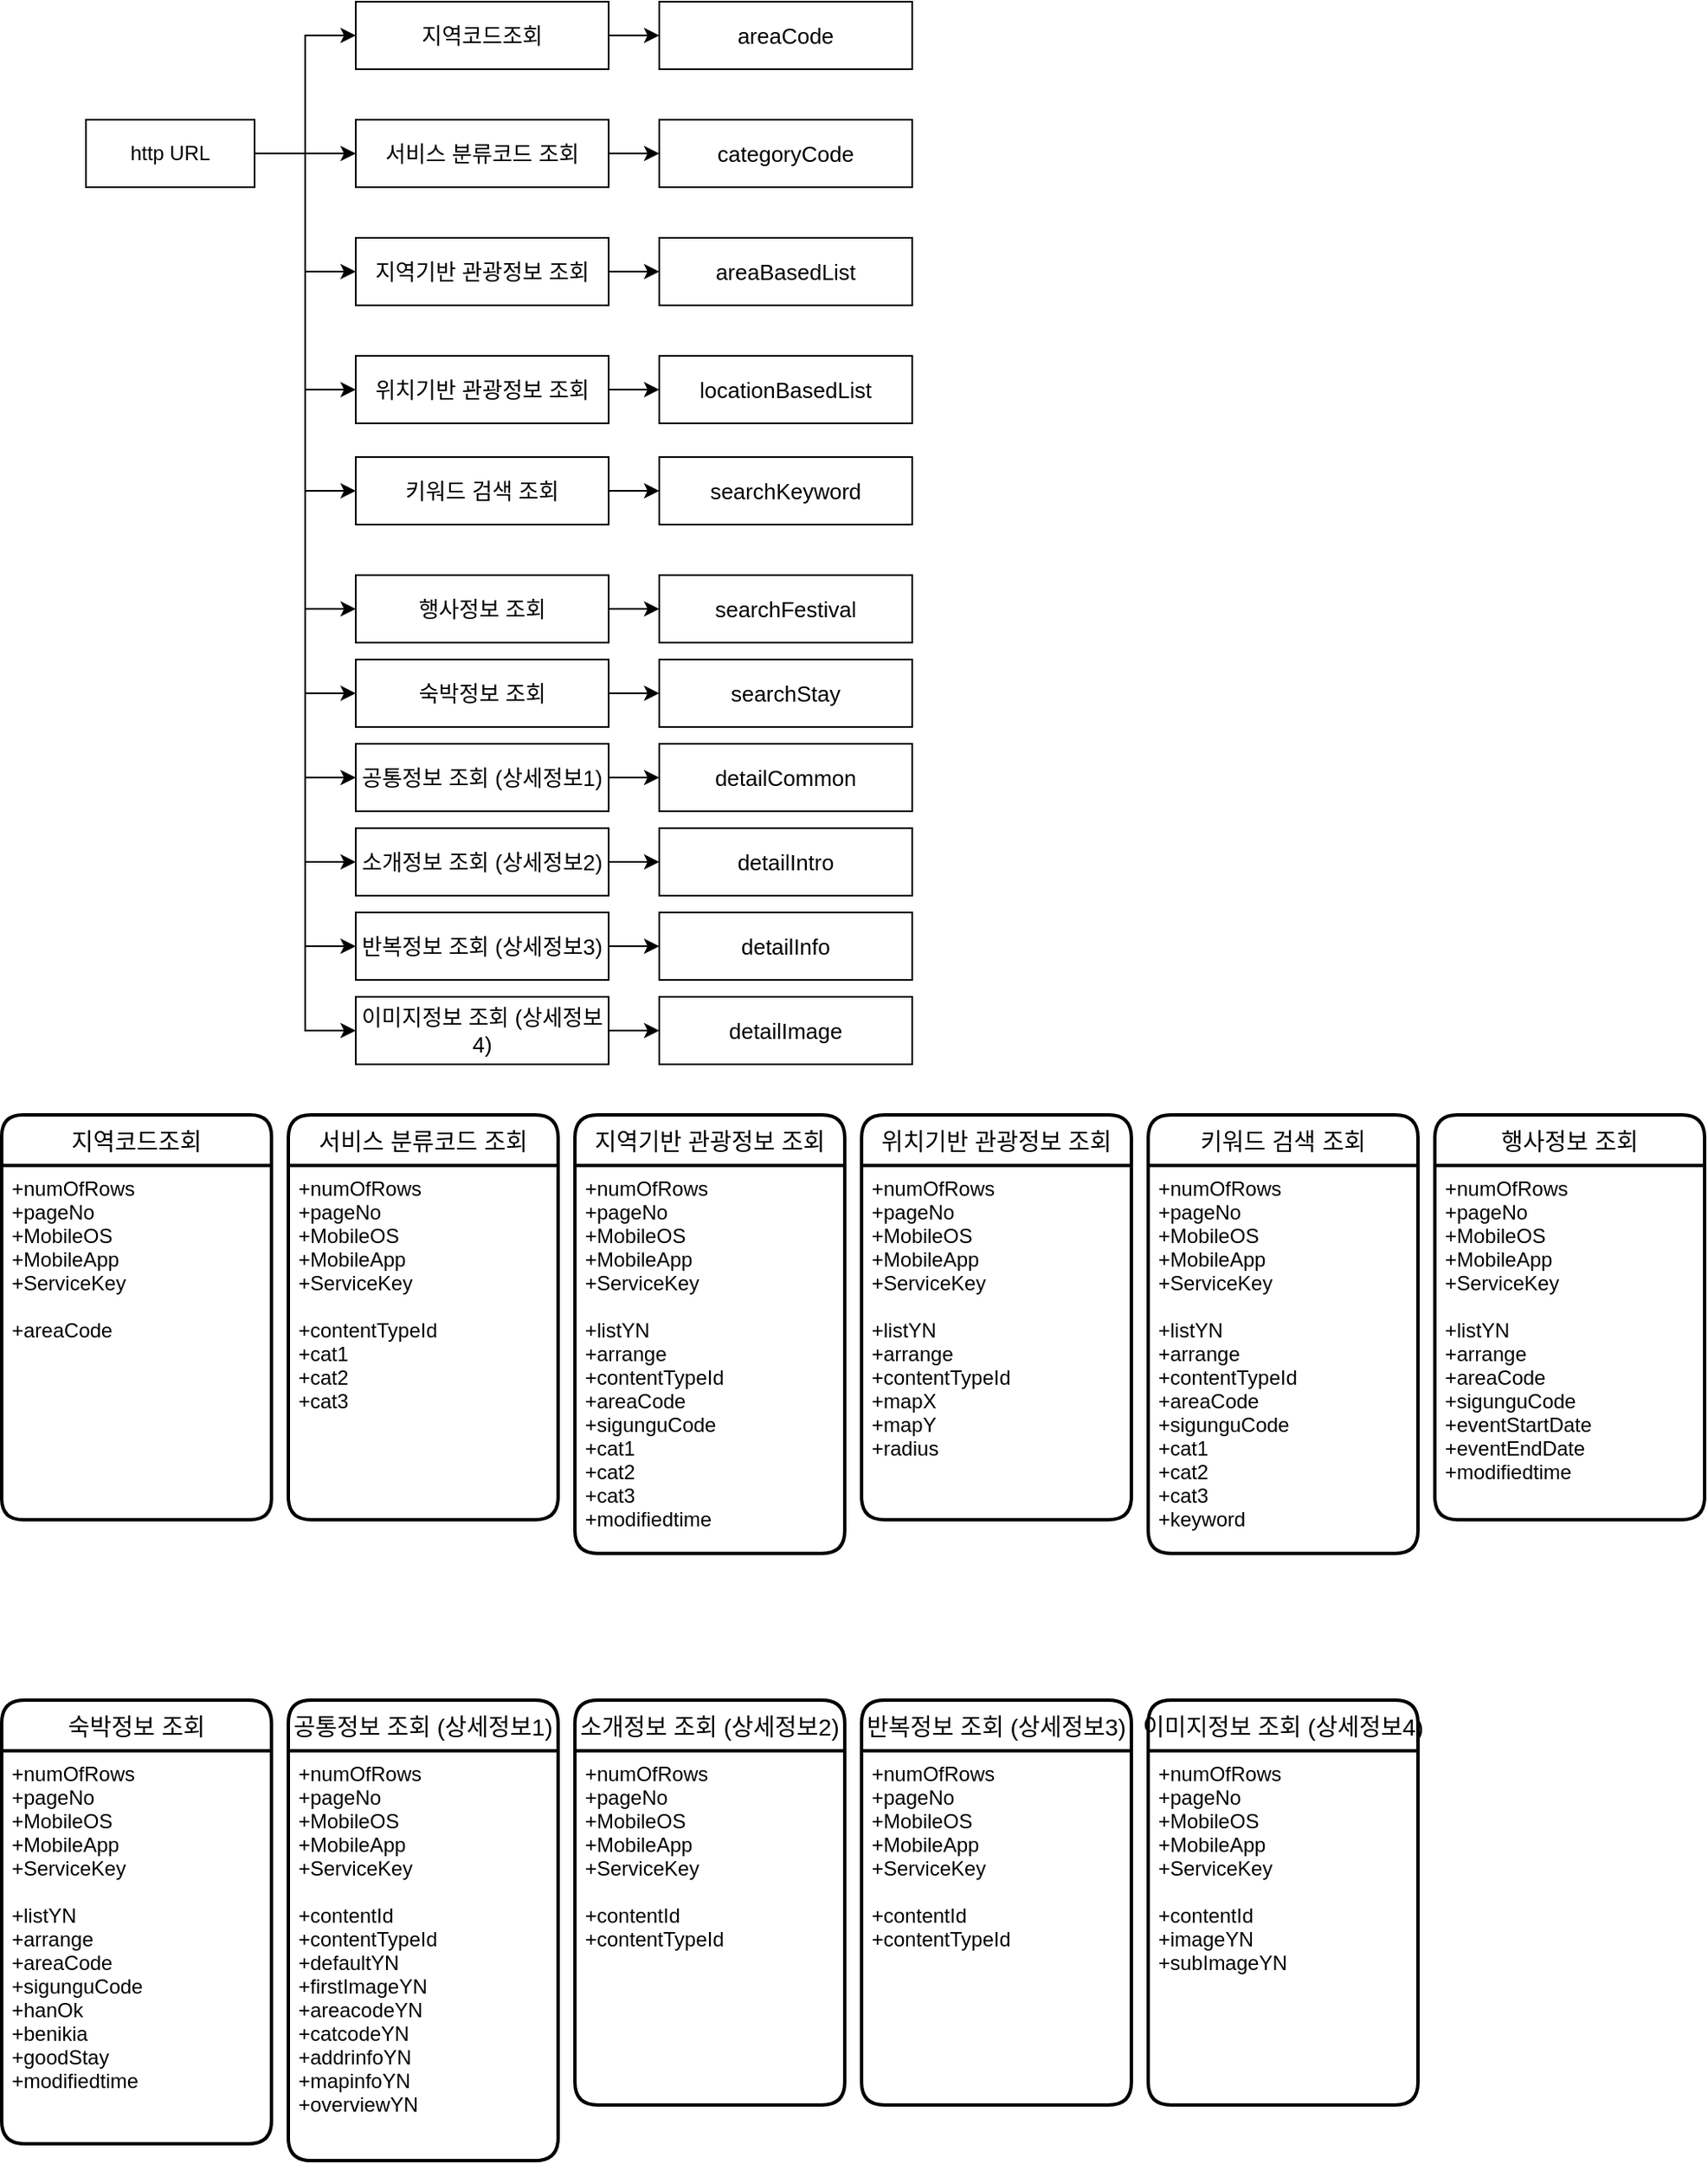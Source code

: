 <mxfile version="16.1.2" type="github" pages="5">
  <diagram id="kFHUTUfpjfE5d9n7E_Rr" name="관광 API 설계">
    <mxGraphModel dx="931" dy="883" grid="1" gridSize="10" guides="1" tooltips="1" connect="1" arrows="1" fold="1" page="1" pageScale="1" pageWidth="827" pageHeight="1169" math="0" shadow="0">
      <root>
        <mxCell id="lXbBp450f2uTPPJqZjJi-0" />
        <mxCell id="lXbBp450f2uTPPJqZjJi-1" parent="lXbBp450f2uTPPJqZjJi-0" />
        <mxCell id="lXbBp450f2uTPPJqZjJi-28" style="edgeStyle=orthogonalEdgeStyle;rounded=0;orthogonalLoop=1;jettySize=auto;html=1;exitX=1;exitY=0.5;exitDx=0;exitDy=0;entryX=0;entryY=0.5;entryDx=0;entryDy=0;fontSize=13;" parent="lXbBp450f2uTPPJqZjJi-1" source="lXbBp450f2uTPPJqZjJi-3" target="lXbBp450f2uTPPJqZjJi-5" edge="1">
          <mxGeometry relative="1" as="geometry" />
        </mxCell>
        <mxCell id="lXbBp450f2uTPPJqZjJi-29" style="edgeStyle=orthogonalEdgeStyle;rounded=0;orthogonalLoop=1;jettySize=auto;html=1;exitX=1;exitY=0.5;exitDx=0;exitDy=0;fontSize=13;" parent="lXbBp450f2uTPPJqZjJi-1" source="lXbBp450f2uTPPJqZjJi-3" target="lXbBp450f2uTPPJqZjJi-6" edge="1">
          <mxGeometry relative="1" as="geometry" />
        </mxCell>
        <mxCell id="lXbBp450f2uTPPJqZjJi-30" style="edgeStyle=orthogonalEdgeStyle;rounded=0;orthogonalLoop=1;jettySize=auto;html=1;exitX=1;exitY=0.5;exitDx=0;exitDy=0;entryX=0;entryY=0.5;entryDx=0;entryDy=0;fontSize=13;" parent="lXbBp450f2uTPPJqZjJi-1" source="lXbBp450f2uTPPJqZjJi-3" target="lXbBp450f2uTPPJqZjJi-26" edge="1">
          <mxGeometry relative="1" as="geometry" />
        </mxCell>
        <mxCell id="lXbBp450f2uTPPJqZjJi-31" style="edgeStyle=orthogonalEdgeStyle;rounded=0;orthogonalLoop=1;jettySize=auto;html=1;exitX=1;exitY=0.5;exitDx=0;exitDy=0;entryX=0;entryY=0.5;entryDx=0;entryDy=0;fontSize=13;" parent="lXbBp450f2uTPPJqZjJi-1" source="lXbBp450f2uTPPJqZjJi-3" target="lXbBp450f2uTPPJqZjJi-7" edge="1">
          <mxGeometry relative="1" as="geometry" />
        </mxCell>
        <mxCell id="lXbBp450f2uTPPJqZjJi-46" style="edgeStyle=orthogonalEdgeStyle;rounded=0;orthogonalLoop=1;jettySize=auto;html=1;exitX=1;exitY=0.5;exitDx=0;exitDy=0;fontSize=13;entryX=0;entryY=0.5;entryDx=0;entryDy=0;" parent="lXbBp450f2uTPPJqZjJi-1" source="lXbBp450f2uTPPJqZjJi-3" target="lXbBp450f2uTPPJqZjJi-8" edge="1">
          <mxGeometry relative="1" as="geometry" />
        </mxCell>
        <mxCell id="lXbBp450f2uTPPJqZjJi-47" style="edgeStyle=orthogonalEdgeStyle;rounded=0;orthogonalLoop=1;jettySize=auto;html=1;entryX=0;entryY=0.5;entryDx=0;entryDy=0;fontSize=13;" parent="lXbBp450f2uTPPJqZjJi-1" source="lXbBp450f2uTPPJqZjJi-3" target="lXbBp450f2uTPPJqZjJi-9" edge="1">
          <mxGeometry relative="1" as="geometry" />
        </mxCell>
        <mxCell id="lXbBp450f2uTPPJqZjJi-48" style="edgeStyle=orthogonalEdgeStyle;rounded=0;orthogonalLoop=1;jettySize=auto;html=1;entryX=0;entryY=0.5;entryDx=0;entryDy=0;fontSize=13;" parent="lXbBp450f2uTPPJqZjJi-1" source="lXbBp450f2uTPPJqZjJi-3" target="lXbBp450f2uTPPJqZjJi-10" edge="1">
          <mxGeometry relative="1" as="geometry" />
        </mxCell>
        <mxCell id="lXbBp450f2uTPPJqZjJi-49" style="edgeStyle=orthogonalEdgeStyle;rounded=0;orthogonalLoop=1;jettySize=auto;html=1;entryX=0;entryY=0.5;entryDx=0;entryDy=0;fontSize=13;" parent="lXbBp450f2uTPPJqZjJi-1" source="lXbBp450f2uTPPJqZjJi-3" target="lXbBp450f2uTPPJqZjJi-11" edge="1">
          <mxGeometry relative="1" as="geometry" />
        </mxCell>
        <mxCell id="lXbBp450f2uTPPJqZjJi-50" style="edgeStyle=orthogonalEdgeStyle;rounded=0;orthogonalLoop=1;jettySize=auto;html=1;entryX=0;entryY=0.5;entryDx=0;entryDy=0;fontSize=13;" parent="lXbBp450f2uTPPJqZjJi-1" source="lXbBp450f2uTPPJqZjJi-3" target="lXbBp450f2uTPPJqZjJi-12" edge="1">
          <mxGeometry relative="1" as="geometry" />
        </mxCell>
        <mxCell id="lXbBp450f2uTPPJqZjJi-51" style="edgeStyle=orthogonalEdgeStyle;rounded=0;orthogonalLoop=1;jettySize=auto;html=1;entryX=0;entryY=0.5;entryDx=0;entryDy=0;fontSize=13;" parent="lXbBp450f2uTPPJqZjJi-1" source="lXbBp450f2uTPPJqZjJi-3" target="lXbBp450f2uTPPJqZjJi-13" edge="1">
          <mxGeometry relative="1" as="geometry" />
        </mxCell>
        <mxCell id="lXbBp450f2uTPPJqZjJi-52" style="edgeStyle=orthogonalEdgeStyle;rounded=0;orthogonalLoop=1;jettySize=auto;html=1;entryX=0;entryY=0.5;entryDx=0;entryDy=0;fontSize=13;" parent="lXbBp450f2uTPPJqZjJi-1" source="lXbBp450f2uTPPJqZjJi-3" target="lXbBp450f2uTPPJqZjJi-14" edge="1">
          <mxGeometry relative="1" as="geometry" />
        </mxCell>
        <mxCell id="lXbBp450f2uTPPJqZjJi-3" value="http URL" style="whiteSpace=wrap;html=1;align=center;" parent="lXbBp450f2uTPPJqZjJi-1" vertex="1">
          <mxGeometry x="70" y="110" width="100" height="40" as="geometry" />
        </mxCell>
        <mxCell id="lXbBp450f2uTPPJqZjJi-32" value="" style="edgeStyle=orthogonalEdgeStyle;rounded=0;orthogonalLoop=1;jettySize=auto;html=1;fontSize=13;" parent="lXbBp450f2uTPPJqZjJi-1" source="lXbBp450f2uTPPJqZjJi-5" target="lXbBp450f2uTPPJqZjJi-22" edge="1">
          <mxGeometry relative="1" as="geometry" />
        </mxCell>
        <mxCell id="lXbBp450f2uTPPJqZjJi-5" value="&lt;span style=&quot;font-size: 13px;&quot;&gt;지역코드조회&lt;/span&gt;" style="whiteSpace=wrap;html=1;align=center;fontSize=13;" parent="lXbBp450f2uTPPJqZjJi-1" vertex="1">
          <mxGeometry x="230" y="40" width="150" height="40" as="geometry" />
        </mxCell>
        <mxCell id="lXbBp450f2uTPPJqZjJi-33" value="" style="edgeStyle=orthogonalEdgeStyle;rounded=0;orthogonalLoop=1;jettySize=auto;html=1;fontSize=13;" parent="lXbBp450f2uTPPJqZjJi-1" source="lXbBp450f2uTPPJqZjJi-6" target="lXbBp450f2uTPPJqZjJi-23" edge="1">
          <mxGeometry relative="1" as="geometry" />
        </mxCell>
        <mxCell id="lXbBp450f2uTPPJqZjJi-6" value="&lt;meta charset=&quot;utf-8&quot; style=&quot;font-size: 13px;&quot;&gt;&lt;span style=&quot;color: rgb(0, 0, 0); font-size: 13px; font-style: normal; font-weight: normal; letter-spacing: normal; text-indent: 0px; text-transform: none; word-spacing: 0px; text-decoration: none; display: inline; float: none;&quot;&gt;서비스 분류코드 조회&lt;/span&gt;&lt;span style=&quot;color: rgb(0, 0, 0); font-size: 13px; font-style: normal; font-weight: normal; letter-spacing: normal; text-indent: 0px; text-transform: none; word-spacing: 0px; text-decoration: none; display: inline; float: none;&quot;&gt;&lt;/span&gt;" style="whiteSpace=wrap;html=1;align=center;fontSize=13;" parent="lXbBp450f2uTPPJqZjJi-1" vertex="1">
          <mxGeometry x="230" y="110" width="150" height="40" as="geometry" />
        </mxCell>
        <mxCell id="lXbBp450f2uTPPJqZjJi-35" value="" style="edgeStyle=orthogonalEdgeStyle;rounded=0;orthogonalLoop=1;jettySize=auto;html=1;fontSize=13;" parent="lXbBp450f2uTPPJqZjJi-1" source="lXbBp450f2uTPPJqZjJi-7" target="lXbBp450f2uTPPJqZjJi-24" edge="1">
          <mxGeometry relative="1" as="geometry" />
        </mxCell>
        <mxCell id="lXbBp450f2uTPPJqZjJi-7" value="&lt;meta charset=&quot;utf-8&quot; style=&quot;font-size: 13px;&quot;&gt;&lt;span style=&quot;color: rgb(0, 0, 0); font-size: 13px; font-style: normal; font-weight: normal; letter-spacing: normal; text-indent: 0px; text-transform: none; word-spacing: 0px; text-decoration: none; display: inline; float: none;&quot;&gt;위치기반 관광정보 조회&lt;/span&gt;&lt;span style=&quot;color: rgb(0, 0, 0); font-size: 13px; font-style: normal; font-weight: normal; letter-spacing: normal; text-indent: 0px; text-transform: none; word-spacing: 0px; text-decoration: none; display: inline; float: none;&quot;&gt;&lt;/span&gt;" style="whiteSpace=wrap;html=1;align=center;fontSize=13;" parent="lXbBp450f2uTPPJqZjJi-1" vertex="1">
          <mxGeometry x="230" y="250" width="150" height="40" as="geometry" />
        </mxCell>
        <mxCell id="lXbBp450f2uTPPJqZjJi-36" value="" style="edgeStyle=orthogonalEdgeStyle;rounded=0;orthogonalLoop=1;jettySize=auto;html=1;fontSize=13;" parent="lXbBp450f2uTPPJqZjJi-1" source="lXbBp450f2uTPPJqZjJi-8" target="lXbBp450f2uTPPJqZjJi-25" edge="1">
          <mxGeometry relative="1" as="geometry" />
        </mxCell>
        <mxCell id="lXbBp450f2uTPPJqZjJi-8" value="&lt;meta charset=&quot;utf-8&quot; style=&quot;font-size: 13px;&quot;&gt;&lt;span style=&quot;color: rgb(0, 0, 0); font-size: 13px; font-style: normal; font-weight: normal; letter-spacing: normal; text-indent: 0px; text-transform: none; word-spacing: 0px; text-decoration: none; display: inline; float: none;&quot;&gt;키워드 검색 조회&lt;/span&gt;&lt;span style=&quot;color: rgb(0, 0, 0); font-size: 13px; font-style: normal; font-weight: normal; letter-spacing: normal; text-indent: 0px; text-transform: none; word-spacing: 0px; text-decoration: none; display: inline; float: none;&quot;&gt;&lt;/span&gt;" style="whiteSpace=wrap;html=1;align=center;fontSize=13;" parent="lXbBp450f2uTPPJqZjJi-1" vertex="1">
          <mxGeometry x="230" y="310" width="150" height="40" as="geometry" />
        </mxCell>
        <mxCell id="lXbBp450f2uTPPJqZjJi-40" style="edgeStyle=orthogonalEdgeStyle;rounded=0;orthogonalLoop=1;jettySize=auto;html=1;entryX=0;entryY=0.5;entryDx=0;entryDy=0;fontSize=13;" parent="lXbBp450f2uTPPJqZjJi-1" source="lXbBp450f2uTPPJqZjJi-9" target="lXbBp450f2uTPPJqZjJi-16" edge="1">
          <mxGeometry relative="1" as="geometry" />
        </mxCell>
        <mxCell id="lXbBp450f2uTPPJqZjJi-9" value="&lt;meta charset=&quot;utf-8&quot; style=&quot;font-size: 13px;&quot;&gt;&lt;span style=&quot;color: rgb(0, 0, 0); font-size: 13px; font-style: normal; font-weight: normal; letter-spacing: normal; text-indent: 0px; text-transform: none; word-spacing: 0px; text-decoration: none; display: inline; float: none;&quot;&gt;행사정보 조회&lt;/span&gt;&lt;span style=&quot;color: rgb(0, 0, 0); font-size: 13px; font-style: normal; font-weight: normal; letter-spacing: normal; text-indent: 0px; text-transform: none; word-spacing: 0px; text-decoration: none; display: inline; float: none;&quot;&gt;&lt;/span&gt;" style="whiteSpace=wrap;html=1;align=center;fontSize=13;" parent="lXbBp450f2uTPPJqZjJi-1" vertex="1">
          <mxGeometry x="230" y="380" width="150" height="40" as="geometry" />
        </mxCell>
        <mxCell id="lXbBp450f2uTPPJqZjJi-41" style="edgeStyle=orthogonalEdgeStyle;rounded=0;orthogonalLoop=1;jettySize=auto;html=1;fontSize=13;" parent="lXbBp450f2uTPPJqZjJi-1" source="lXbBp450f2uTPPJqZjJi-10" target="lXbBp450f2uTPPJqZjJi-17" edge="1">
          <mxGeometry relative="1" as="geometry" />
        </mxCell>
        <mxCell id="lXbBp450f2uTPPJqZjJi-10" value="&lt;meta charset=&quot;utf-8&quot; style=&quot;font-size: 13px;&quot;&gt;&lt;span style=&quot;color: rgb(0, 0, 0); font-size: 13px; font-style: normal; font-weight: normal; letter-spacing: normal; text-indent: 0px; text-transform: none; word-spacing: 0px; text-decoration: none; display: inline; float: none;&quot;&gt;숙박정보 조회&lt;/span&gt;" style="whiteSpace=wrap;html=1;align=center;fontSize=13;" parent="lXbBp450f2uTPPJqZjJi-1" vertex="1">
          <mxGeometry x="230" y="430" width="150" height="40" as="geometry" />
        </mxCell>
        <mxCell id="lXbBp450f2uTPPJqZjJi-42" style="edgeStyle=orthogonalEdgeStyle;rounded=0;orthogonalLoop=1;jettySize=auto;html=1;fontSize=13;" parent="lXbBp450f2uTPPJqZjJi-1" source="lXbBp450f2uTPPJqZjJi-11" target="lXbBp450f2uTPPJqZjJi-18" edge="1">
          <mxGeometry relative="1" as="geometry" />
        </mxCell>
        <mxCell id="lXbBp450f2uTPPJqZjJi-11" value="&lt;meta charset=&quot;utf-8&quot; style=&quot;font-size: 13px;&quot;&gt;&lt;span style=&quot;color: rgb(0, 0, 0); font-size: 13px; font-style: normal; font-weight: normal; letter-spacing: normal; text-indent: 0px; text-transform: none; word-spacing: 0px; text-decoration: none; display: inline; float: none;&quot;&gt;공통정보 조회 (상세정보1)&lt;/span&gt;" style="whiteSpace=wrap;html=1;align=center;fontSize=13;" parent="lXbBp450f2uTPPJqZjJi-1" vertex="1">
          <mxGeometry x="230" y="480" width="150" height="40" as="geometry" />
        </mxCell>
        <mxCell id="lXbBp450f2uTPPJqZjJi-43" style="edgeStyle=orthogonalEdgeStyle;rounded=0;orthogonalLoop=1;jettySize=auto;html=1;fontSize=13;" parent="lXbBp450f2uTPPJqZjJi-1" source="lXbBp450f2uTPPJqZjJi-12" target="lXbBp450f2uTPPJqZjJi-19" edge="1">
          <mxGeometry relative="1" as="geometry" />
        </mxCell>
        <mxCell id="lXbBp450f2uTPPJqZjJi-12" value="&lt;meta charset=&quot;utf-8&quot; style=&quot;font-size: 13px;&quot;&gt;&lt;span style=&quot;color: rgb(0, 0, 0); font-size: 13px; font-style: normal; font-weight: normal; letter-spacing: normal; text-indent: 0px; text-transform: none; word-spacing: 0px; text-decoration: none; display: inline; float: none;&quot;&gt;소개정보 조회 (상세정보2)&lt;/span&gt;" style="whiteSpace=wrap;html=1;align=center;fontSize=13;" parent="lXbBp450f2uTPPJqZjJi-1" vertex="1">
          <mxGeometry x="230" y="530" width="150" height="40" as="geometry" />
        </mxCell>
        <mxCell id="lXbBp450f2uTPPJqZjJi-44" style="edgeStyle=orthogonalEdgeStyle;rounded=0;orthogonalLoop=1;jettySize=auto;html=1;fontSize=13;" parent="lXbBp450f2uTPPJqZjJi-1" source="lXbBp450f2uTPPJqZjJi-13" target="lXbBp450f2uTPPJqZjJi-20" edge="1">
          <mxGeometry relative="1" as="geometry" />
        </mxCell>
        <mxCell id="lXbBp450f2uTPPJqZjJi-13" value="&lt;meta charset=&quot;utf-8&quot; style=&quot;font-size: 13px;&quot;&gt;&lt;span style=&quot;color: rgb(0, 0, 0); font-size: 13px; font-style: normal; font-weight: normal; letter-spacing: normal; text-indent: 0px; text-transform: none; word-spacing: 0px; text-decoration: none; display: inline; float: none;&quot;&gt;반복정보 조회 (상세정보3)&lt;/span&gt;" style="whiteSpace=wrap;html=1;align=center;fontSize=13;" parent="lXbBp450f2uTPPJqZjJi-1" vertex="1">
          <mxGeometry x="230" y="580" width="150" height="40" as="geometry" />
        </mxCell>
        <mxCell id="lXbBp450f2uTPPJqZjJi-45" style="edgeStyle=orthogonalEdgeStyle;rounded=0;orthogonalLoop=1;jettySize=auto;html=1;fontSize=13;" parent="lXbBp450f2uTPPJqZjJi-1" source="lXbBp450f2uTPPJqZjJi-14" target="lXbBp450f2uTPPJqZjJi-21" edge="1">
          <mxGeometry relative="1" as="geometry" />
        </mxCell>
        <mxCell id="lXbBp450f2uTPPJqZjJi-14" value="&lt;meta charset=&quot;utf-8&quot; style=&quot;font-size: 13px;&quot;&gt;&lt;span style=&quot;color: rgb(0, 0, 0); font-size: 13px; font-style: normal; font-weight: normal; letter-spacing: normal; text-indent: 0px; text-transform: none; word-spacing: 0px; text-decoration: none; display: inline; float: none;&quot;&gt;이미지정보 조회 (상세정보4)&lt;/span&gt;" style="whiteSpace=wrap;html=1;align=center;fontSize=13;" parent="lXbBp450f2uTPPJqZjJi-1" vertex="1">
          <mxGeometry x="230" y="630" width="150" height="40" as="geometry" />
        </mxCell>
        <mxCell id="lXbBp450f2uTPPJqZjJi-16" value="&lt;span style=&quot;color: rgb(0, 0, 0); font-size: 13px; font-style: normal; font-weight: normal; letter-spacing: normal; text-indent: 0px; text-transform: none; word-spacing: 0px; text-decoration: none; display: inline; float: none;&quot;&gt;searchFestival&lt;/span&gt;" style="whiteSpace=wrap;html=1;align=center;fontSize=13;" parent="lXbBp450f2uTPPJqZjJi-1" vertex="1">
          <mxGeometry x="410" y="380" width="150" height="40" as="geometry" />
        </mxCell>
        <mxCell id="lXbBp450f2uTPPJqZjJi-17" value="&lt;span style=&quot;color: rgb(0, 0, 0); font-size: 13px; font-style: normal; font-weight: normal; letter-spacing: normal; text-indent: 0px; text-transform: none; word-spacing: 0px; text-decoration: none; display: inline; float: none;&quot;&gt;searchStay&lt;/span&gt;" style="whiteSpace=wrap;html=1;align=center;fontSize=13;" parent="lXbBp450f2uTPPJqZjJi-1" vertex="1">
          <mxGeometry x="410" y="430" width="150" height="40" as="geometry" />
        </mxCell>
        <mxCell id="lXbBp450f2uTPPJqZjJi-18" value="&lt;span style=&quot;color: rgb(0, 0, 0); font-size: 13px; font-style: normal; font-weight: normal; letter-spacing: normal; text-indent: 0px; text-transform: none; word-spacing: 0px; text-decoration: none; display: inline; float: none;&quot;&gt;detailCommon&lt;/span&gt;" style="whiteSpace=wrap;html=1;align=center;fontSize=13;" parent="lXbBp450f2uTPPJqZjJi-1" vertex="1">
          <mxGeometry x="410" y="480" width="150" height="40" as="geometry" />
        </mxCell>
        <mxCell id="lXbBp450f2uTPPJqZjJi-19" value="&lt;span style=&quot;color: rgb(0, 0, 0); font-size: 13px; font-style: normal; font-weight: normal; letter-spacing: normal; text-indent: 0px; text-transform: none; word-spacing: 0px; text-decoration: none; display: inline; float: none;&quot;&gt;detailIntro&lt;/span&gt;" style="whiteSpace=wrap;html=1;align=center;fontSize=13;" parent="lXbBp450f2uTPPJqZjJi-1" vertex="1">
          <mxGeometry x="410" y="530" width="150" height="40" as="geometry" />
        </mxCell>
        <mxCell id="lXbBp450f2uTPPJqZjJi-20" value="&lt;span style=&quot;font-size: 13px;&quot;&gt;detailInfo&lt;/span&gt;" style="whiteSpace=wrap;html=1;align=center;fontSize=13;" parent="lXbBp450f2uTPPJqZjJi-1" vertex="1">
          <mxGeometry x="410" y="580" width="150" height="40" as="geometry" />
        </mxCell>
        <mxCell id="lXbBp450f2uTPPJqZjJi-21" value="&lt;span style=&quot;color: rgb(0, 0, 0); font-size: 13px; font-style: normal; font-weight: normal; letter-spacing: normal; text-indent: 0px; text-transform: none; word-spacing: 0px; text-decoration: none; display: inline; float: none;&quot;&gt;detailImage&lt;/span&gt;" style="whiteSpace=wrap;html=1;align=center;fontSize=13;" parent="lXbBp450f2uTPPJqZjJi-1" vertex="1">
          <mxGeometry x="410" y="630" width="150" height="40" as="geometry" />
        </mxCell>
        <mxCell id="lXbBp450f2uTPPJqZjJi-22" value="&lt;span style=&quot;font-size: 13px;&quot;&gt;areaCode&lt;/span&gt;" style="whiteSpace=wrap;html=1;align=center;fontSize=13;" parent="lXbBp450f2uTPPJqZjJi-1" vertex="1">
          <mxGeometry x="410" y="40" width="150" height="40" as="geometry" />
        </mxCell>
        <mxCell id="lXbBp450f2uTPPJqZjJi-23" value="&lt;span style=&quot;color: rgb(0, 0, 0); font-size: 13px; font-style: normal; font-weight: normal; letter-spacing: normal; text-indent: 0px; text-transform: none; word-spacing: 0px; text-decoration: none; display: inline; float: none;&quot;&gt;categoryCode&lt;/span&gt;" style="whiteSpace=wrap;html=1;align=center;fontSize=13;" parent="lXbBp450f2uTPPJqZjJi-1" vertex="1">
          <mxGeometry x="410" y="110" width="150" height="40" as="geometry" />
        </mxCell>
        <mxCell id="lXbBp450f2uTPPJqZjJi-24" value="&lt;span style=&quot;color: rgb(0, 0, 0); font-size: 13px; font-style: normal; font-weight: normal; letter-spacing: normal; text-indent: 0px; text-transform: none; word-spacing: 0px; text-decoration: none; display: inline; float: none;&quot;&gt;locationBasedList&lt;/span&gt;" style="whiteSpace=wrap;html=1;align=center;fontSize=13;" parent="lXbBp450f2uTPPJqZjJi-1" vertex="1">
          <mxGeometry x="410" y="250" width="150" height="40" as="geometry" />
        </mxCell>
        <mxCell id="lXbBp450f2uTPPJqZjJi-25" value="&lt;span style=&quot;color: rgb(0, 0, 0); font-size: 13px; font-style: normal; font-weight: normal; letter-spacing: normal; text-indent: 0px; text-transform: none; word-spacing: 0px; text-decoration: none; display: inline; float: none;&quot;&gt;searchKeyword&lt;/span&gt;" style="whiteSpace=wrap;html=1;align=center;fontSize=13;" parent="lXbBp450f2uTPPJqZjJi-1" vertex="1">
          <mxGeometry x="410" y="310" width="150" height="40" as="geometry" />
        </mxCell>
        <mxCell id="lXbBp450f2uTPPJqZjJi-34" value="" style="edgeStyle=orthogonalEdgeStyle;rounded=0;orthogonalLoop=1;jettySize=auto;html=1;fontSize=13;" parent="lXbBp450f2uTPPJqZjJi-1" source="lXbBp450f2uTPPJqZjJi-26" target="lXbBp450f2uTPPJqZjJi-27" edge="1">
          <mxGeometry relative="1" as="geometry" />
        </mxCell>
        <mxCell id="lXbBp450f2uTPPJqZjJi-26" value="&lt;meta charset=&quot;utf-8&quot; style=&quot;font-size: 13px;&quot;&gt;&lt;span style=&quot;color: rgb(0, 0, 0); font-size: 13px; font-style: normal; font-weight: normal; letter-spacing: normal; text-indent: 0px; text-transform: none; word-spacing: 0px; text-decoration: none; display: inline; float: none;&quot;&gt;지역기반 관광정보 조회&lt;/span&gt;&lt;span style=&quot;color: rgb(0, 0, 0); font-size: 13px; font-style: normal; font-weight: normal; letter-spacing: normal; text-indent: 0px; text-transform: none; word-spacing: 0px; text-decoration: none; display: inline; float: none;&quot;&gt;&lt;/span&gt;" style="whiteSpace=wrap;html=1;align=center;fontSize=13;" parent="lXbBp450f2uTPPJqZjJi-1" vertex="1">
          <mxGeometry x="230" y="180" width="150" height="40" as="geometry" />
        </mxCell>
        <mxCell id="lXbBp450f2uTPPJqZjJi-27" value="&lt;span style=&quot;color: rgb(0, 0, 0); font-size: 13px; font-style: normal; font-weight: normal; letter-spacing: normal; text-indent: 0px; text-transform: none; word-spacing: 0px; text-decoration: none; display: inline; float: none;&quot;&gt;areaBasedList&lt;/span&gt;" style="whiteSpace=wrap;html=1;align=center;fontSize=13;" parent="lXbBp450f2uTPPJqZjJi-1" vertex="1">
          <mxGeometry x="410" y="180" width="150" height="40" as="geometry" />
        </mxCell>
        <mxCell id="lXbBp450f2uTPPJqZjJi-57" value="서비스 분류코드 조회" style="swimlane;childLayout=stackLayout;horizontal=1;startSize=30;horizontalStack=0;rounded=1;fontSize=14;fontStyle=0;strokeWidth=2;resizeParent=0;resizeLast=1;shadow=0;dashed=0;align=center;" parent="lXbBp450f2uTPPJqZjJi-1" vertex="1">
          <mxGeometry x="190" y="700" width="160" height="240" as="geometry" />
        </mxCell>
        <mxCell id="lXbBp450f2uTPPJqZjJi-58" value="+numOfRows&#xa;+pageNo&#xa;+MobileOS&#xa;+MobileApp&#xa;+ServiceKey&#xa;&#xa;+contentTypeId&#xa;+cat1&#xa;+cat2&#xa;+cat3" style="align=left;strokeColor=none;fillColor=none;spacingLeft=4;fontSize=12;verticalAlign=top;resizable=0;rotatable=0;part=1;" parent="lXbBp450f2uTPPJqZjJi-57" vertex="1">
          <mxGeometry y="30" width="160" height="210" as="geometry" />
        </mxCell>
        <mxCell id="lXbBp450f2uTPPJqZjJi-60" value="지역기반 관광정보 조회" style="swimlane;childLayout=stackLayout;horizontal=1;startSize=30;horizontalStack=0;rounded=1;fontSize=14;fontStyle=0;strokeWidth=2;resizeParent=0;resizeLast=1;shadow=0;dashed=0;align=center;" parent="lXbBp450f2uTPPJqZjJi-1" vertex="1">
          <mxGeometry x="360" y="700" width="160" height="260" as="geometry" />
        </mxCell>
        <mxCell id="lXbBp450f2uTPPJqZjJi-61" value="+numOfRows&#xa;+pageNo&#xa;+MobileOS&#xa;+MobileApp&#xa;+ServiceKey&#xa;&#xa;+listYN&#xa;+arrange&#xa;+contentTypeId&#xa;+areaCode&#xa;+sigunguCode&#xa;+cat1&#xa;+cat2&#xa;+cat3&#xa;+modifiedtime" style="align=left;strokeColor=none;fillColor=none;spacingLeft=4;fontSize=12;verticalAlign=top;resizable=0;rotatable=0;part=1;" parent="lXbBp450f2uTPPJqZjJi-60" vertex="1">
          <mxGeometry y="30" width="160" height="230" as="geometry" />
        </mxCell>
        <mxCell id="lXbBp450f2uTPPJqZjJi-62" value="위치기반 관광정보 조회" style="swimlane;childLayout=stackLayout;horizontal=1;startSize=30;horizontalStack=0;rounded=1;fontSize=14;fontStyle=0;strokeWidth=2;resizeParent=0;resizeLast=1;shadow=0;dashed=0;align=center;" parent="lXbBp450f2uTPPJqZjJi-1" vertex="1">
          <mxGeometry x="530" y="700" width="160" height="240" as="geometry" />
        </mxCell>
        <mxCell id="lXbBp450f2uTPPJqZjJi-63" value="+numOfRows&#xa;+pageNo&#xa;+MobileOS&#xa;+MobileApp&#xa;+ServiceKey&#xa;&#xa;+listYN&#xa;+arrange&#xa;+contentTypeId&#xa;+mapX&#xa;+mapY&#xa;+radius" style="align=left;strokeColor=none;fillColor=none;spacingLeft=4;fontSize=12;verticalAlign=top;resizable=0;rotatable=0;part=1;" parent="lXbBp450f2uTPPJqZjJi-62" vertex="1">
          <mxGeometry y="30" width="160" height="210" as="geometry" />
        </mxCell>
        <mxCell id="lXbBp450f2uTPPJqZjJi-64" value="키워드 검색 조회" style="swimlane;childLayout=stackLayout;horizontal=1;startSize=30;horizontalStack=0;rounded=1;fontSize=14;fontStyle=0;strokeWidth=2;resizeParent=0;resizeLast=1;shadow=0;dashed=0;align=center;" parent="lXbBp450f2uTPPJqZjJi-1" vertex="1">
          <mxGeometry x="700" y="700" width="160" height="260" as="geometry" />
        </mxCell>
        <mxCell id="lXbBp450f2uTPPJqZjJi-65" value="+numOfRows&#xa;+pageNo&#xa;+MobileOS&#xa;+MobileApp&#xa;+ServiceKey&#xa;&#xa;+listYN&#xa;+arrange&#xa;+contentTypeId&#xa;+areaCode&#xa;+sigunguCode&#xa;+cat1&#xa;+cat2&#xa;+cat3&#xa;+keyword" style="align=left;strokeColor=none;fillColor=none;spacingLeft=4;fontSize=12;verticalAlign=top;resizable=0;rotatable=0;part=1;" parent="lXbBp450f2uTPPJqZjJi-64" vertex="1">
          <mxGeometry y="30" width="160" height="230" as="geometry" />
        </mxCell>
        <mxCell id="lXbBp450f2uTPPJqZjJi-66" value="공통정보 조회 (상세정보1)" style="swimlane;childLayout=stackLayout;horizontal=1;startSize=30;horizontalStack=0;rounded=1;fontSize=14;fontStyle=0;strokeWidth=2;resizeParent=0;resizeLast=1;shadow=0;dashed=0;align=center;" parent="lXbBp450f2uTPPJqZjJi-1" vertex="1">
          <mxGeometry x="190" y="1047" width="160" height="273" as="geometry" />
        </mxCell>
        <mxCell id="lXbBp450f2uTPPJqZjJi-67" value="+numOfRows&#xa;+pageNo&#xa;+MobileOS&#xa;+MobileApp&#xa;+ServiceKey&#xa;&#xa;+contentId&#xa;+contentTypeId&#xa;+defaultYN&#xa;+firstImageYN&#xa;+areacodeYN&#xa;+catcodeYN&#xa;+addrinfoYN&#xa;+mapinfoYN&#xa;+overviewYN" style="align=left;strokeColor=none;fillColor=none;spacingLeft=4;fontSize=12;verticalAlign=top;resizable=0;rotatable=0;part=1;" parent="lXbBp450f2uTPPJqZjJi-66" vertex="1">
          <mxGeometry y="30" width="160" height="243" as="geometry" />
        </mxCell>
        <mxCell id="lXbBp450f2uTPPJqZjJi-68" value="소개정보 조회 (상세정보2)" style="swimlane;childLayout=stackLayout;horizontal=1;startSize=30;horizontalStack=0;rounded=1;fontSize=14;fontStyle=0;strokeWidth=2;resizeParent=0;resizeLast=1;shadow=0;dashed=0;align=center;" parent="lXbBp450f2uTPPJqZjJi-1" vertex="1">
          <mxGeometry x="360" y="1047" width="160" height="240" as="geometry" />
        </mxCell>
        <mxCell id="lXbBp450f2uTPPJqZjJi-69" value="+numOfRows&#xa;+pageNo&#xa;+MobileOS&#xa;+MobileApp&#xa;+ServiceKey&#xa;&#xa;+contentId&#xa;+contentTypeId" style="align=left;strokeColor=none;fillColor=none;spacingLeft=4;fontSize=12;verticalAlign=top;resizable=0;rotatable=0;part=1;" parent="lXbBp450f2uTPPJqZjJi-68" vertex="1">
          <mxGeometry y="30" width="160" height="210" as="geometry" />
        </mxCell>
        <mxCell id="lXbBp450f2uTPPJqZjJi-70" value="반복정보 조회 (상세정보3)" style="swimlane;childLayout=stackLayout;horizontal=1;startSize=30;horizontalStack=0;rounded=1;fontSize=14;fontStyle=0;strokeWidth=2;resizeParent=0;resizeLast=1;shadow=0;dashed=0;align=center;" parent="lXbBp450f2uTPPJqZjJi-1" vertex="1">
          <mxGeometry x="530" y="1047" width="160" height="240" as="geometry" />
        </mxCell>
        <mxCell id="lXbBp450f2uTPPJqZjJi-71" value="+numOfRows&#xa;+pageNo&#xa;+MobileOS&#xa;+MobileApp&#xa;+ServiceKey&#xa;&#xa;+contentId&#xa;+contentTypeId" style="align=left;strokeColor=none;fillColor=none;spacingLeft=4;fontSize=12;verticalAlign=top;resizable=0;rotatable=0;part=1;" parent="lXbBp450f2uTPPJqZjJi-70" vertex="1">
          <mxGeometry y="30" width="160" height="210" as="geometry" />
        </mxCell>
        <mxCell id="lXbBp450f2uTPPJqZjJi-72" value="이미지정보 조회 (상세정보4)" style="swimlane;childLayout=stackLayout;horizontal=1;startSize=30;horizontalStack=0;rounded=1;fontSize=14;fontStyle=0;strokeWidth=2;resizeParent=0;resizeLast=1;shadow=0;dashed=0;align=center;" parent="lXbBp450f2uTPPJqZjJi-1" vertex="1">
          <mxGeometry x="700" y="1047" width="160" height="240" as="geometry" />
        </mxCell>
        <mxCell id="lXbBp450f2uTPPJqZjJi-73" value="+numOfRows&#xa;+pageNo&#xa;+MobileOS&#xa;+MobileApp&#xa;+ServiceKey&#xa;&#xa;+contentId&#xa;+imageYN&#xa;+subImageYN&#xa;" style="align=left;strokeColor=none;fillColor=none;spacingLeft=4;fontSize=12;verticalAlign=top;resizable=0;rotatable=0;part=1;" parent="lXbBp450f2uTPPJqZjJi-72" vertex="1">
          <mxGeometry y="30" width="160" height="210" as="geometry" />
        </mxCell>
        <mxCell id="lXbBp450f2uTPPJqZjJi-74" value="지역코드조회" style="swimlane;childLayout=stackLayout;horizontal=1;startSize=30;horizontalStack=0;rounded=1;fontSize=14;fontStyle=0;strokeWidth=2;resizeParent=0;resizeLast=1;shadow=0;align=center;arcSize=14;" parent="lXbBp450f2uTPPJqZjJi-1" vertex="1">
          <mxGeometry x="20" y="700" width="160" height="240" as="geometry" />
        </mxCell>
        <mxCell id="lXbBp450f2uTPPJqZjJi-75" value="+numOfRows&#xa;+pageNo&#xa;+MobileOS&#xa;+MobileApp&#xa;+ServiceKey&#xa;&#xa;+areaCode" style="align=left;strokeColor=none;fillColor=none;spacingLeft=4;fontSize=12;verticalAlign=top;resizable=0;rotatable=0;part=1;" parent="lXbBp450f2uTPPJqZjJi-74" vertex="1">
          <mxGeometry y="30" width="160" height="210" as="geometry" />
        </mxCell>
        <mxCell id="lXbBp450f2uTPPJqZjJi-76" value="숙박정보 조회" style="swimlane;childLayout=stackLayout;horizontal=1;startSize=30;horizontalStack=0;rounded=1;fontSize=14;fontStyle=0;strokeWidth=2;resizeParent=0;resizeLast=1;shadow=0;dashed=0;align=center;" parent="lXbBp450f2uTPPJqZjJi-1" vertex="1">
          <mxGeometry x="20" y="1047" width="160" height="263" as="geometry" />
        </mxCell>
        <mxCell id="lXbBp450f2uTPPJqZjJi-77" value="+numOfRows&#xa;+pageNo&#xa;+MobileOS&#xa;+MobileApp&#xa;+ServiceKey&#xa;&#xa;+listYN&#xa;+arrange&#xa;+areaCode&#xa;+sigunguCode&#xa;+hanOk&#xa;+benikia&#xa;+goodStay&#xa;+modifiedtime" style="align=left;strokeColor=none;fillColor=none;spacingLeft=4;fontSize=12;verticalAlign=top;resizable=0;rotatable=0;part=1;" parent="lXbBp450f2uTPPJqZjJi-76" vertex="1">
          <mxGeometry y="30" width="160" height="233" as="geometry" />
        </mxCell>
        <mxCell id="lXbBp450f2uTPPJqZjJi-78" value="행사정보 조회" style="swimlane;childLayout=stackLayout;horizontal=1;startSize=30;horizontalStack=0;rounded=1;fontSize=14;fontStyle=0;strokeWidth=2;resizeParent=0;resizeLast=1;shadow=0;dashed=0;align=center;" parent="lXbBp450f2uTPPJqZjJi-1" vertex="1">
          <mxGeometry x="870" y="700" width="160" height="240" as="geometry" />
        </mxCell>
        <mxCell id="lXbBp450f2uTPPJqZjJi-79" value="+numOfRows&#xa;+pageNo&#xa;+MobileOS&#xa;+MobileApp&#xa;+ServiceKey&#xa;&#xa;+listYN&#xa;+arrange&#xa;+areaCode&#xa;+sigunguCode&#xa;+eventStartDate&#xa;+eventEndDate&#xa;+modifiedtime" style="align=left;strokeColor=none;fillColor=none;spacingLeft=4;fontSize=12;verticalAlign=top;resizable=0;rotatable=0;part=1;" parent="lXbBp450f2uTPPJqZjJi-78" vertex="1">
          <mxGeometry y="30" width="160" height="210" as="geometry" />
        </mxCell>
      </root>
    </mxGraphModel>
  </diagram>
  <diagram id="7TSFoViKYzdKVJ21e60X" name="소셜 로그인">
    <mxGraphModel dx="946" dy="1700" grid="1" gridSize="10" guides="1" tooltips="1" connect="1" arrows="1" fold="1" page="1" pageScale="1" pageWidth="827" pageHeight="1169" math="0" shadow="0">
      <root>
        <mxCell id="G5j-phL4okllxpkn0Yw7-0" />
        <mxCell id="G5j-phL4okllxpkn0Yw7-1" parent="G5j-phL4okllxpkn0Yw7-0" />
        <mxCell id="dzCvoFmeXFI6vAIhdyDi-83" value="" style="edgeStyle=orthogonalEdgeStyle;rounded=0;orthogonalLoop=1;jettySize=auto;html=1;" parent="G5j-phL4okllxpkn0Yw7-1" source="dzCvoFmeXFI6vAIhdyDi-47" target="dzCvoFmeXFI6vAIhdyDi-51" edge="1">
          <mxGeometry relative="1" as="geometry" />
        </mxCell>
        <mxCell id="dzCvoFmeXFI6vAIhdyDi-84" style="edgeStyle=orthogonalEdgeStyle;rounded=0;orthogonalLoop=1;jettySize=auto;html=1;entryX=0;entryY=0.5;entryDx=0;entryDy=0;" parent="G5j-phL4okllxpkn0Yw7-1" source="dzCvoFmeXFI6vAIhdyDi-47" target="dzCvoFmeXFI6vAIhdyDi-48" edge="1">
          <mxGeometry relative="1" as="geometry" />
        </mxCell>
        <mxCell id="dzCvoFmeXFI6vAIhdyDi-85" style="edgeStyle=orthogonalEdgeStyle;rounded=0;orthogonalLoop=1;jettySize=auto;html=1;" parent="G5j-phL4okllxpkn0Yw7-1" source="dzCvoFmeXFI6vAIhdyDi-47" target="dzCvoFmeXFI6vAIhdyDi-49" edge="1">
          <mxGeometry relative="1" as="geometry" />
        </mxCell>
        <mxCell id="dzCvoFmeXFI6vAIhdyDi-86" style="edgeStyle=orthogonalEdgeStyle;rounded=0;orthogonalLoop=1;jettySize=auto;html=1;entryX=0;entryY=0.5;entryDx=0;entryDy=0;" parent="G5j-phL4okllxpkn0Yw7-1" source="dzCvoFmeXFI6vAIhdyDi-47" target="dzCvoFmeXFI6vAIhdyDi-52" edge="1">
          <mxGeometry relative="1" as="geometry" />
        </mxCell>
        <mxCell id="dzCvoFmeXFI6vAIhdyDi-47" value="로그인&lt;br&gt;페이지" style="ellipse;whiteSpace=wrap;html=1;" parent="G5j-phL4okllxpkn0Yw7-1" vertex="1">
          <mxGeometry x="30" y="120" width="75" height="50" as="geometry" />
        </mxCell>
        <mxCell id="dzCvoFmeXFI6vAIhdyDi-70" value="" style="edgeStyle=orthogonalEdgeStyle;rounded=0;orthogonalLoop=1;jettySize=auto;html=1;" parent="G5j-phL4okllxpkn0Yw7-1" source="dzCvoFmeXFI6vAIhdyDi-48" target="dzCvoFmeXFI6vAIhdyDi-69" edge="1">
          <mxGeometry relative="1" as="geometry" />
        </mxCell>
        <mxCell id="dzCvoFmeXFI6vAIhdyDi-48" value="로그인" style="ellipse;whiteSpace=wrap;html=1;" parent="G5j-phL4okllxpkn0Yw7-1" vertex="1">
          <mxGeometry x="159" y="20" width="75" height="50" as="geometry" />
        </mxCell>
        <mxCell id="dzCvoFmeXFI6vAIhdyDi-73" value="" style="edgeStyle=orthogonalEdgeStyle;rounded=0;orthogonalLoop=1;jettySize=auto;html=1;" parent="G5j-phL4okllxpkn0Yw7-1" source="dzCvoFmeXFI6vAIhdyDi-49" target="dzCvoFmeXFI6vAIhdyDi-72" edge="1">
          <mxGeometry relative="1" as="geometry" />
        </mxCell>
        <mxCell id="dzCvoFmeXFI6vAIhdyDi-49" value="회원가입" style="ellipse;whiteSpace=wrap;html=1;" parent="G5j-phL4okllxpkn0Yw7-1" vertex="1">
          <mxGeometry x="159" y="80" width="75" height="50" as="geometry" />
        </mxCell>
        <mxCell id="dzCvoFmeXFI6vAIhdyDi-54" value="" style="edgeStyle=orthogonalEdgeStyle;rounded=0;orthogonalLoop=1;jettySize=auto;html=1;" parent="G5j-phL4okllxpkn0Yw7-1" source="dzCvoFmeXFI6vAIhdyDi-51" target="dzCvoFmeXFI6vAIhdyDi-53" edge="1">
          <mxGeometry relative="1" as="geometry" />
        </mxCell>
        <mxCell id="dzCvoFmeXFI6vAIhdyDi-51" value="카카오 로그인" style="ellipse;whiteSpace=wrap;html=1;" parent="G5j-phL4okllxpkn0Yw7-1" vertex="1">
          <mxGeometry x="159" y="140" width="75" height="50" as="geometry" />
        </mxCell>
        <mxCell id="dzCvoFmeXFI6vAIhdyDi-61" value="" style="edgeStyle=orthogonalEdgeStyle;rounded=0;orthogonalLoop=1;jettySize=auto;html=1;" parent="G5j-phL4okllxpkn0Yw7-1" source="dzCvoFmeXFI6vAIhdyDi-52" target="dzCvoFmeXFI6vAIhdyDi-60" edge="1">
          <mxGeometry relative="1" as="geometry" />
        </mxCell>
        <mxCell id="dzCvoFmeXFI6vAIhdyDi-52" value="네이버 로그인" style="ellipse;whiteSpace=wrap;html=1;" parent="G5j-phL4okllxpkn0Yw7-1" vertex="1">
          <mxGeometry x="159" y="357" width="75" height="50" as="geometry" />
        </mxCell>
        <mxCell id="dzCvoFmeXFI6vAIhdyDi-56" value="" style="edgeStyle=orthogonalEdgeStyle;rounded=0;orthogonalLoop=1;jettySize=auto;html=1;" parent="G5j-phL4okllxpkn0Yw7-1" source="dzCvoFmeXFI6vAIhdyDi-53" target="dzCvoFmeXFI6vAIhdyDi-55" edge="1">
          <mxGeometry relative="1" as="geometry" />
        </mxCell>
        <mxCell id="dzCvoFmeXFI6vAIhdyDi-53" value="카카오&lt;br&gt;로그인 페이지" style="ellipse;whiteSpace=wrap;html=1;" parent="G5j-phL4okllxpkn0Yw7-1" vertex="1">
          <mxGeometry x="314" y="140" width="75" height="50" as="geometry" />
        </mxCell>
        <mxCell id="dzCvoFmeXFI6vAIhdyDi-58" value="" style="edgeStyle=orthogonalEdgeStyle;rounded=0;orthogonalLoop=1;jettySize=auto;html=1;exitX=1;exitY=0.5;exitDx=0;exitDy=0;" parent="G5j-phL4okllxpkn0Yw7-1" source="dzCvoFmeXFI6vAIhdyDi-89" target="dzCvoFmeXFI6vAIhdyDi-57" edge="1">
          <mxGeometry relative="1" as="geometry" />
        </mxCell>
        <mxCell id="dzCvoFmeXFI6vAIhdyDi-90" value="" style="edgeStyle=orthogonalEdgeStyle;rounded=0;orthogonalLoop=1;jettySize=auto;html=1;" parent="G5j-phL4okllxpkn0Yw7-1" source="dzCvoFmeXFI6vAIhdyDi-55" target="dzCvoFmeXFI6vAIhdyDi-89" edge="1">
          <mxGeometry relative="1" as="geometry" />
        </mxCell>
        <mxCell id="dzCvoFmeXFI6vAIhdyDi-55" value="카카오 로그인" style="ellipse;whiteSpace=wrap;html=1;" parent="G5j-phL4okllxpkn0Yw7-1" vertex="1">
          <mxGeometry x="469" y="140" width="75" height="50" as="geometry" />
        </mxCell>
        <mxCell id="dzCvoFmeXFI6vAIhdyDi-57" value="메인페이지" style="ellipse;whiteSpace=wrap;html=1;" parent="G5j-phL4okllxpkn0Yw7-1" vertex="1">
          <mxGeometry x="734" y="140" width="75" height="50" as="geometry" />
        </mxCell>
        <mxCell id="dzCvoFmeXFI6vAIhdyDi-65" value="" style="edgeStyle=orthogonalEdgeStyle;rounded=0;orthogonalLoop=1;jettySize=auto;html=1;" parent="G5j-phL4okllxpkn0Yw7-1" source="dzCvoFmeXFI6vAIhdyDi-60" target="dzCvoFmeXFI6vAIhdyDi-64" edge="1">
          <mxGeometry relative="1" as="geometry" />
        </mxCell>
        <mxCell id="dzCvoFmeXFI6vAIhdyDi-60" value="네이버&lt;br&gt;로그인 페이지" style="ellipse;whiteSpace=wrap;html=1;" parent="G5j-phL4okllxpkn0Yw7-1" vertex="1">
          <mxGeometry x="314" y="357" width="75" height="50" as="geometry" />
        </mxCell>
        <mxCell id="dzCvoFmeXFI6vAIhdyDi-68" value="" style="edgeStyle=orthogonalEdgeStyle;rounded=0;orthogonalLoop=1;jettySize=auto;html=1;entryX=0;entryY=0.5;entryDx=0;entryDy=0;" parent="G5j-phL4okllxpkn0Yw7-1" source="dzCvoFmeXFI6vAIhdyDi-64" target="dzCvoFmeXFI6vAIhdyDi-96" edge="1">
          <mxGeometry relative="1" as="geometry" />
        </mxCell>
        <mxCell id="dzCvoFmeXFI6vAIhdyDi-64" value="네이버 로그인" style="ellipse;whiteSpace=wrap;html=1;" parent="G5j-phL4okllxpkn0Yw7-1" vertex="1">
          <mxGeometry x="469" y="357" width="75" height="50" as="geometry" />
        </mxCell>
        <mxCell id="dzCvoFmeXFI6vAIhdyDi-67" value="메인페이지" style="ellipse;whiteSpace=wrap;html=1;" parent="G5j-phL4okllxpkn0Yw7-1" vertex="1">
          <mxGeometry x="734" y="358" width="75" height="50" as="geometry" />
        </mxCell>
        <mxCell id="dzCvoFmeXFI6vAIhdyDi-69" value="메인페이지" style="ellipse;whiteSpace=wrap;html=1;" parent="G5j-phL4okllxpkn0Yw7-1" vertex="1">
          <mxGeometry x="314" y="20" width="75" height="50" as="geometry" />
        </mxCell>
        <mxCell id="dzCvoFmeXFI6vAIhdyDi-75" value="" style="edgeStyle=orthogonalEdgeStyle;rounded=0;orthogonalLoop=1;jettySize=auto;html=1;" parent="G5j-phL4okllxpkn0Yw7-1" source="dzCvoFmeXFI6vAIhdyDi-72" target="dzCvoFmeXFI6vAIhdyDi-74" edge="1">
          <mxGeometry relative="1" as="geometry" />
        </mxCell>
        <mxCell id="dzCvoFmeXFI6vAIhdyDi-72" value="회원가입&lt;br&gt;페이지" style="ellipse;whiteSpace=wrap;html=1;" parent="G5j-phL4okllxpkn0Yw7-1" vertex="1">
          <mxGeometry x="314" y="80" width="75" height="50" as="geometry" />
        </mxCell>
        <mxCell id="dzCvoFmeXFI6vAIhdyDi-79" value="" style="edgeStyle=orthogonalEdgeStyle;rounded=0;orthogonalLoop=1;jettySize=auto;html=1;entryX=0.5;entryY=0;entryDx=0;entryDy=0;" parent="G5j-phL4okllxpkn0Yw7-1" source="dzCvoFmeXFI6vAIhdyDi-74" target="dzCvoFmeXFI6vAIhdyDi-47" edge="1">
          <mxGeometry relative="1" as="geometry">
            <mxPoint x="520" y="-40" as="targetPoint" />
            <Array as="points">
              <mxPoint x="507" />
              <mxPoint x="67" />
            </Array>
          </mxGeometry>
        </mxCell>
        <mxCell id="dzCvoFmeXFI6vAIhdyDi-74" value="회원가입&lt;br&gt;완료" style="ellipse;whiteSpace=wrap;html=1;" parent="G5j-phL4okllxpkn0Yw7-1" vertex="1">
          <mxGeometry x="469" y="80" width="75" height="50" as="geometry" />
        </mxCell>
        <mxCell id="dzCvoFmeXFI6vAIhdyDi-102" style="edgeStyle=orthogonalEdgeStyle;rounded=0;orthogonalLoop=1;jettySize=auto;html=1;exitX=1;exitY=0.5;exitDx=0;exitDy=0;entryX=0.5;entryY=0;entryDx=0;entryDy=0;" parent="G5j-phL4okllxpkn0Yw7-1" source="dzCvoFmeXFI6vAIhdyDi-89" target="dzCvoFmeXFI6vAIhdyDi-104" edge="1">
          <mxGeometry relative="1" as="geometry">
            <mxPoint x="696.5" y="30" as="targetPoint" />
          </mxGeometry>
        </mxCell>
        <mxCell id="dzCvoFmeXFI6vAIhdyDi-89" value="회원정보" style="ellipse;whiteSpace=wrap;html=1;" parent="G5j-phL4okllxpkn0Yw7-1" vertex="1">
          <mxGeometry x="600" y="140" width="75" height="50" as="geometry" />
        </mxCell>
        <mxCell id="dzCvoFmeXFI6vAIhdyDi-98" value="" style="edgeStyle=orthogonalEdgeStyle;rounded=0;orthogonalLoop=1;jettySize=auto;html=1;" parent="G5j-phL4okllxpkn0Yw7-1" source="dzCvoFmeXFI6vAIhdyDi-96" target="dzCvoFmeXFI6vAIhdyDi-67" edge="1">
          <mxGeometry relative="1" as="geometry" />
        </mxCell>
        <mxCell id="dzCvoFmeXFI6vAIhdyDi-106" style="edgeStyle=orthogonalEdgeStyle;rounded=0;orthogonalLoop=1;jettySize=auto;html=1;entryX=0.5;entryY=1;entryDx=0;entryDy=0;exitX=1;exitY=0.5;exitDx=0;exitDy=0;" parent="G5j-phL4okllxpkn0Yw7-1" source="dzCvoFmeXFI6vAIhdyDi-96" target="dzCvoFmeXFI6vAIhdyDi-104" edge="1">
          <mxGeometry relative="1" as="geometry" />
        </mxCell>
        <mxCell id="dzCvoFmeXFI6vAIhdyDi-96" value="회원정보" style="ellipse;whiteSpace=wrap;html=1;" parent="G5j-phL4okllxpkn0Yw7-1" vertex="1">
          <mxGeometry x="600" y="357" width="75" height="50" as="geometry" />
        </mxCell>
        <mxCell id="dzCvoFmeXFI6vAIhdyDi-104" value="회원정보 &lt;br&gt;소셜 테이블 저장" style="rounded=0;whiteSpace=wrap;html=1;" parent="G5j-phL4okllxpkn0Yw7-1" vertex="1">
          <mxGeometry x="640" y="239" width="120" height="60" as="geometry" />
        </mxCell>
      </root>
    </mxGraphModel>
  </diagram>
  <diagram id="YOmD0kXWxS8xvpvF7nBD" name="로그인">
    <mxGraphModel dx="946" dy="519" grid="1" gridSize="10" guides="1" tooltips="1" connect="1" arrows="1" fold="1" page="1" pageScale="1" pageWidth="3300" pageHeight="4681" math="0" shadow="0">
      <root>
        <mxCell id="0" />
        <mxCell id="1" parent="0" />
        <mxCell id="DJ8Y8l9gTPi3G3LFztnH-1" value="" style="shape=umlLifeline;participant=umlActor;perimeter=lifelinePerimeter;whiteSpace=wrap;html=1;container=1;collapsible=0;recursiveResize=0;verticalAlign=top;spacingTop=36;outlineConnect=0;" parent="1" vertex="1">
          <mxGeometry x="70" y="93" width="20" height="627" as="geometry" />
        </mxCell>
        <mxCell id="DJ8Y8l9gTPi3G3LFztnH-2" value="" style="html=1;points=[];perimeter=orthogonalPerimeter;" parent="DJ8Y8l9gTPi3G3LFztnH-1" vertex="1">
          <mxGeometry x="5" y="70" width="10" height="40" as="geometry" />
        </mxCell>
        <mxCell id="DJ8Y8l9gTPi3G3LFztnH-3" value="login" style="shape=umlLifeline;perimeter=lifelinePerimeter;whiteSpace=wrap;html=1;container=1;collapsible=0;recursiveResize=0;outlineConnect=0;" parent="1" vertex="1">
          <mxGeometry x="180" y="93" width="100" height="627" as="geometry" />
        </mxCell>
        <mxCell id="DJ8Y8l9gTPi3G3LFztnH-4" value="" style="html=1;points=[];perimeter=orthogonalPerimeter;" parent="DJ8Y8l9gTPi3G3LFztnH-3" vertex="1">
          <mxGeometry x="45" y="70" width="10" height="40" as="geometry" />
        </mxCell>
        <mxCell id="DJ8Y8l9gTPi3G3LFztnH-5" value="UserApi&lt;br&gt;Controller.java" style="shape=umlLifeline;perimeter=lifelinePerimeter;whiteSpace=wrap;html=1;container=1;collapsible=0;recursiveResize=0;outlineConnect=0;" parent="1" vertex="1">
          <mxGeometry x="365" y="93" width="110" height="627" as="geometry" />
        </mxCell>
        <mxCell id="_O-tzww7k63cqT1Rh6wn-2" value="" style="edgeStyle=orthogonalEdgeStyle;rounded=0;orthogonalLoop=1;jettySize=auto;html=1;" parent="DJ8Y8l9gTPi3G3LFztnH-5" source="DJ8Y8l9gTPi3G3LFztnH-6" target="UuxAwMNc86Wh1yXALW8D-8" edge="1">
          <mxGeometry relative="1" as="geometry" />
        </mxCell>
        <mxCell id="DJ8Y8l9gTPi3G3LFztnH-6" value="" style="html=1;points=[];perimeter=orthogonalPerimeter;" parent="DJ8Y8l9gTPi3G3LFztnH-5" vertex="1">
          <mxGeometry x="50" y="70" width="10" height="40" as="geometry" />
        </mxCell>
        <mxCell id="_O-tzww7k63cqT1Rh6wn-9" value="" style="edgeStyle=orthogonalEdgeStyle;rounded=0;orthogonalLoop=1;jettySize=auto;html=1;" parent="DJ8Y8l9gTPi3G3LFztnH-5" source="UuxAwMNc86Wh1yXALW8D-8" target="_O-tzww7k63cqT1Rh6wn-8" edge="1">
          <mxGeometry relative="1" as="geometry" />
        </mxCell>
        <mxCell id="UuxAwMNc86Wh1yXALW8D-8" value="" style="html=1;points=[];perimeter=orthogonalPerimeter;" parent="DJ8Y8l9gTPi3G3LFztnH-5" vertex="1">
          <mxGeometry x="50" y="147" width="10" height="40" as="geometry" />
        </mxCell>
        <mxCell id="_O-tzww7k63cqT1Rh6wn-8" value="" style="html=1;points=[];perimeter=orthogonalPerimeter;" parent="DJ8Y8l9gTPi3G3LFztnH-5" vertex="1">
          <mxGeometry x="50" y="217" width="10" height="40" as="geometry" />
        </mxCell>
        <mxCell id="DJ8Y8l9gTPi3G3LFztnH-7" value="JwtTokenUtil.java" style="shape=umlLifeline;perimeter=lifelinePerimeter;whiteSpace=wrap;html=1;container=1;collapsible=0;recursiveResize=0;outlineConnect=0;" parent="1" vertex="1">
          <mxGeometry x="560" y="93" width="110" height="627" as="geometry" />
        </mxCell>
        <mxCell id="UuxAwMNc86Wh1yXALW8D-9" value="" style="html=1;points=[];perimeter=orthogonalPerimeter;" parent="DJ8Y8l9gTPi3G3LFztnH-7" vertex="1">
          <mxGeometry x="50" y="147" width="10" height="40" as="geometry" />
        </mxCell>
        <mxCell id="DJ8Y8l9gTPi3G3LFztnH-8" value="사용자 정보 전달." style="html=1;verticalAlign=bottom;endArrow=block;rounded=0;" parent="1" source="DJ8Y8l9gTPi3G3LFztnH-6" target="UuxAwMNc86Wh1yXALW8D-5" edge="1">
          <mxGeometry x="-0.759" width="80" relative="1" as="geometry">
            <mxPoint x="230" y="173" as="sourcePoint" />
            <mxPoint x="310" y="173" as="targetPoint" />
            <Array as="points">
              <mxPoint x="520" y="163" />
            </Array>
            <mxPoint as="offset" />
          </mxGeometry>
        </mxCell>
        <mxCell id="DJ8Y8l9gTPi3G3LFztnH-9" value="아이디, 패스워드 전달." style="html=1;verticalAlign=bottom;endArrow=block;rounded=0;" parent="1" source="DJ8Y8l9gTPi3G3LFztnH-4" target="DJ8Y8l9gTPi3G3LFztnH-6" edge="1">
          <mxGeometry width="80" relative="1" as="geometry">
            <mxPoint x="229.997" y="163" as="sourcePoint" />
            <mxPoint x="340" y="173" as="targetPoint" />
            <Array as="points">
              <mxPoint x="330" y="163" />
            </Array>
          </mxGeometry>
        </mxCell>
        <mxCell id="DJ8Y8l9gTPi3G3LFztnH-11" value="로그인 성공." style="html=1;verticalAlign=bottom;endArrow=open;dashed=1;endSize=8;rounded=0;" parent="1" source="DJ8Y8l9gTPi3G3LFztnH-4" target="DJ8Y8l9gTPi3G3LFztnH-2" edge="1">
          <mxGeometry relative="1" as="geometry">
            <mxPoint x="425.0" y="213" as="sourcePoint" />
            <mxPoint x="245" y="213" as="targetPoint" />
            <Array as="points">
              <mxPoint x="150" y="203" />
            </Array>
          </mxGeometry>
        </mxCell>
        <mxCell id="DJ8Y8l9gTPi3G3LFztnH-12" value="로그인 버튼 클릭." style="html=1;verticalAlign=bottom;endArrow=block;rounded=0;" parent="1" source="DJ8Y8l9gTPi3G3LFztnH-2" target="DJ8Y8l9gTPi3G3LFztnH-4" edge="1">
          <mxGeometry width="80" relative="1" as="geometry">
            <mxPoint x="245" y="173" as="sourcePoint" />
            <mxPoint x="425.0" y="173" as="targetPoint" />
            <Array as="points">
              <mxPoint x="150" y="163" />
            </Array>
          </mxGeometry>
        </mxCell>
        <mxCell id="DJ8Y8l9gTPi3G3LFztnH-13" value="사용자" style="text;html=1;align=center;verticalAlign=middle;resizable=0;points=[];autosize=1;strokeColor=none;fillColor=none;" parent="1" vertex="1">
          <mxGeometry x="56" y="67" width="50" height="20" as="geometry" />
        </mxCell>
        <mxCell id="DJ8Y8l9gTPi3G3LFztnH-14" value="" style="html=1;verticalAlign=bottom;endArrow=block;rounded=0;" parent="1" edge="1">
          <mxGeometry width="80" relative="1" as="geometry">
            <mxPoint x="106" y="113" as="sourcePoint" />
            <mxPoint x="166" y="113" as="targetPoint" />
          </mxGeometry>
        </mxCell>
        <mxCell id="DJ8Y8l9gTPi3G3LFztnH-15" value="" style="html=1;verticalAlign=bottom;endArrow=block;rounded=0;" parent="1" edge="1">
          <mxGeometry width="80" relative="1" as="geometry">
            <mxPoint x="290" y="113" as="sourcePoint" />
            <mxPoint x="350" y="113" as="targetPoint" />
          </mxGeometry>
        </mxCell>
        <mxCell id="DJ8Y8l9gTPi3G3LFztnH-16" value="" style="html=1;verticalAlign=bottom;endArrow=block;rounded=0;" parent="1" edge="1">
          <mxGeometry width="80" relative="1" as="geometry">
            <mxPoint x="490" y="113" as="sourcePoint" />
            <mxPoint x="550" y="113" as="targetPoint" />
          </mxGeometry>
        </mxCell>
        <mxCell id="UuxAwMNc86Wh1yXALW8D-2" value="조회 결과 값 반환." style="html=1;verticalAlign=bottom;endArrow=open;dashed=1;endSize=8;rounded=0;" parent="1" source="UuxAwMNc86Wh1yXALW8D-5" target="DJ8Y8l9gTPi3G3LFztnH-6" edge="1">
          <mxGeometry x="-0.743" relative="1" as="geometry">
            <mxPoint x="530" y="190" as="sourcePoint" />
            <mxPoint x="245" y="213" as="targetPoint" />
            <Array as="points">
              <mxPoint x="510" y="200" />
            </Array>
            <mxPoint as="offset" />
          </mxGeometry>
        </mxCell>
        <mxCell id="UuxAwMNc86Wh1yXALW8D-4" value="DB" style="shape=umlLifeline;perimeter=lifelinePerimeter;whiteSpace=wrap;html=1;container=1;collapsible=0;recursiveResize=0;outlineConnect=0;" parent="1" vertex="1">
          <mxGeometry x="748" y="93" width="110" height="627" as="geometry" />
        </mxCell>
        <mxCell id="UuxAwMNc86Wh1yXALW8D-5" value="" style="html=1;points=[];perimeter=orthogonalPerimeter;" parent="UuxAwMNc86Wh1yXALW8D-4" vertex="1">
          <mxGeometry x="50" y="70" width="10" height="40" as="geometry" />
        </mxCell>
        <mxCell id="_O-tzww7k63cqT1Rh6wn-10" value="" style="html=1;points=[];perimeter=orthogonalPerimeter;" parent="UuxAwMNc86Wh1yXALW8D-4" vertex="1">
          <mxGeometry x="50" y="217" width="10" height="40" as="geometry" />
        </mxCell>
        <mxCell id="UuxAwMNc86Wh1yXALW8D-7" value="사용자 정보 전달." style="html=1;verticalAlign=bottom;endArrow=block;rounded=0;" parent="1" source="UuxAwMNc86Wh1yXALW8D-8" target="UuxAwMNc86Wh1yXALW8D-9" edge="1">
          <mxGeometry width="80" relative="1" as="geometry">
            <mxPoint x="425.0" y="220.0" as="sourcePoint" />
            <mxPoint x="610.0" y="220.0" as="targetPoint" />
            <Array as="points">
              <mxPoint x="510" y="240" />
            </Array>
          </mxGeometry>
        </mxCell>
        <mxCell id="_O-tzww7k63cqT1Rh6wn-3" value="억세스, 리프레쉬 토큰 반환." style="html=1;verticalAlign=bottom;endArrow=open;dashed=1;endSize=8;rounded=0;" parent="1" source="UuxAwMNc86Wh1yXALW8D-9" target="UuxAwMNc86Wh1yXALW8D-8" edge="1">
          <mxGeometry x="-0.027" relative="1" as="geometry">
            <mxPoint x="808" y="210" as="sourcePoint" />
            <mxPoint x="435" y="210" as="targetPoint" />
            <Array as="points">
              <mxPoint x="510" y="280" />
            </Array>
            <mxPoint as="offset" />
          </mxGeometry>
        </mxCell>
        <mxCell id="_O-tzww7k63cqT1Rh6wn-11" value="리프레쉬 토큰 저장." style="html=1;verticalAlign=bottom;endArrow=block;rounded=0;" parent="1" source="_O-tzww7k63cqT1Rh6wn-8" target="_O-tzww7k63cqT1Rh6wn-10" edge="1">
          <mxGeometry x="-0.705" width="80" relative="1" as="geometry">
            <mxPoint x="435" y="250" as="sourcePoint" />
            <mxPoint x="620" y="250" as="targetPoint" />
            <Array as="points">
              <mxPoint x="610" y="310" />
            </Array>
            <mxPoint as="offset" />
          </mxGeometry>
        </mxCell>
        <mxCell id="ZFm4kOk46ytlWjEODAK1-1" value="결과 값 반환." style="html=1;verticalAlign=bottom;endArrow=open;dashed=1;endSize=8;rounded=0;" parent="1" source="_O-tzww7k63cqT1Rh6wn-8" target="DJ8Y8l9gTPi3G3LFztnH-4" edge="1">
          <mxGeometry relative="1" as="geometry">
            <mxPoint x="235" y="213" as="sourcePoint" />
            <mxPoint x="95" y="213" as="targetPoint" />
            <Array as="points">
              <mxPoint x="320" y="350" />
            </Array>
          </mxGeometry>
        </mxCell>
        <mxCell id="TF3WCRSvOA_TmStsOBof-3" value="" style="edgeStyle=elbowEdgeStyle;elbow=vertical;endArrow=classic;html=1;rounded=0;" parent="1" edge="1">
          <mxGeometry width="50" height="50" relative="1" as="geometry">
            <mxPoint x="420" y="80" as="sourcePoint" />
            <mxPoint x="799" y="84" as="targetPoint" />
            <Array as="points">
              <mxPoint x="800" y="40" />
            </Array>
          </mxGeometry>
        </mxCell>
        <mxCell id="2-4CFvO1I_hc_2mE8g3I-1" value="" style="line;strokeWidth=2;html=1;" parent="1" vertex="1">
          <mxGeometry x="80" y="380" width="720" height="10" as="geometry" />
        </mxCell>
        <mxCell id="2-4CFvO1I_hc_2mE8g3I-20" value="" style="html=1;points=[];perimeter=orthogonalPerimeter;" parent="1" vertex="1">
          <mxGeometry x="75" y="425" width="10" height="40" as="geometry" />
        </mxCell>
        <mxCell id="2-4CFvO1I_hc_2mE8g3I-21" value="" style="html=1;points=[];perimeter=orthogonalPerimeter;" parent="1" vertex="1">
          <mxGeometry x="225" y="425" width="10" height="40" as="geometry" />
        </mxCell>
        <mxCell id="2-4CFvO1I_hc_2mE8g3I-23" value="" style="html=1;points=[];perimeter=orthogonalPerimeter;" parent="1" vertex="1">
          <mxGeometry x="415" y="425" width="10" height="40" as="geometry" />
        </mxCell>
        <mxCell id="2-4CFvO1I_hc_2mE8g3I-28" value="사용자 정보 전달." style="html=1;verticalAlign=bottom;endArrow=block;rounded=0;" parent="1" source="2-4CFvO1I_hc_2mE8g3I-23" target="2-4CFvO1I_hc_2mE8g3I-33" edge="1">
          <mxGeometry x="-0.759" width="80" relative="1" as="geometry">
            <mxPoint x="230" y="435" as="sourcePoint" />
            <mxPoint x="310" y="435" as="targetPoint" />
            <Array as="points">
              <mxPoint x="520" y="425" />
            </Array>
            <mxPoint as="offset" />
          </mxGeometry>
        </mxCell>
        <mxCell id="2-4CFvO1I_hc_2mE8g3I-29" value="아이디, 패스워드 전달." style="html=1;verticalAlign=bottom;endArrow=block;rounded=0;" parent="1" source="2-4CFvO1I_hc_2mE8g3I-21" target="2-4CFvO1I_hc_2mE8g3I-23" edge="1">
          <mxGeometry width="80" relative="1" as="geometry">
            <mxPoint x="229.997" y="425" as="sourcePoint" />
            <mxPoint x="340" y="435" as="targetPoint" />
            <Array as="points">
              <mxPoint x="330" y="425" />
            </Array>
          </mxGeometry>
        </mxCell>
        <mxCell id="2-4CFvO1I_hc_2mE8g3I-30" value="로그인 실패." style="html=1;verticalAlign=bottom;endArrow=open;dashed=1;endSize=8;rounded=0;" parent="1" source="2-4CFvO1I_hc_2mE8g3I-21" target="2-4CFvO1I_hc_2mE8g3I-20" edge="1">
          <mxGeometry x="0.071" relative="1" as="geometry">
            <mxPoint x="425.0" y="475" as="sourcePoint" />
            <mxPoint x="245" y="475" as="targetPoint" />
            <Array as="points">
              <mxPoint x="150" y="465" />
            </Array>
            <mxPoint as="offset" />
          </mxGeometry>
        </mxCell>
        <mxCell id="2-4CFvO1I_hc_2mE8g3I-31" value="로그인 버튼 클릭." style="html=1;verticalAlign=bottom;endArrow=block;rounded=0;" parent="1" source="2-4CFvO1I_hc_2mE8g3I-20" target="2-4CFvO1I_hc_2mE8g3I-21" edge="1">
          <mxGeometry width="80" relative="1" as="geometry">
            <mxPoint x="245" y="435" as="sourcePoint" />
            <mxPoint x="425.0" y="435" as="targetPoint" />
            <Array as="points">
              <mxPoint x="150" y="425" />
            </Array>
          </mxGeometry>
        </mxCell>
        <mxCell id="2-4CFvO1I_hc_2mE8g3I-32" value="조회 결과 값 없음." style="html=1;verticalAlign=bottom;endArrow=open;dashed=1;endSize=8;rounded=0;" parent="1" source="2-4CFvO1I_hc_2mE8g3I-33" target="2-4CFvO1I_hc_2mE8g3I-23" edge="1">
          <mxGeometry x="-0.743" relative="1" as="geometry">
            <mxPoint x="798" y="464" as="sourcePoint" />
            <mxPoint x="425" y="464" as="targetPoint" />
            <Array as="points">
              <mxPoint x="510" y="464" />
            </Array>
            <mxPoint as="offset" />
          </mxGeometry>
        </mxCell>
        <mxCell id="2-4CFvO1I_hc_2mE8g3I-33" value="" style="html=1;points=[];perimeter=orthogonalPerimeter;" parent="1" vertex="1">
          <mxGeometry x="798" y="425" width="10" height="40" as="geometry" />
        </mxCell>
        <mxCell id="2-4CFvO1I_hc_2mE8g3I-39" value="에러 값&amp;nbsp;반환." style="html=1;verticalAlign=bottom;endArrow=open;dashed=1;endSize=8;rounded=0;" parent="1" source="2-4CFvO1I_hc_2mE8g3I-23" target="2-4CFvO1I_hc_2mE8g3I-21" edge="1">
          <mxGeometry x="0.071" relative="1" as="geometry">
            <mxPoint x="375" y="464.17" as="sourcePoint" />
            <mxPoint x="235" y="464.17" as="targetPoint" />
            <Array as="points">
              <mxPoint x="300" y="464.17" />
            </Array>
            <mxPoint as="offset" />
          </mxGeometry>
        </mxCell>
      </root>
    </mxGraphModel>
  </diagram>
  <diagram id="ZXe8zSn6AikqqajUzPpI" name="로그아웃">
    <mxGraphModel dx="946" dy="519" grid="1" gridSize="10" guides="1" tooltips="1" connect="1" arrows="1" fold="1" page="1" pageScale="1" pageWidth="827" pageHeight="1169" math="0" shadow="0">
      <root>
        <mxCell id="4YTgnSFq7QoES1KGb8y6-0" />
        <mxCell id="4YTgnSFq7QoES1KGb8y6-1" parent="4YTgnSFq7QoES1KGb8y6-0" />
        <mxCell id="vEAbK99vT7tc289Ps8B7-0" value="" style="shape=umlLifeline;participant=umlActor;perimeter=lifelinePerimeter;whiteSpace=wrap;html=1;container=1;collapsible=0;recursiveResize=0;verticalAlign=top;spacingTop=36;outlineConnect=0;" parent="4YTgnSFq7QoES1KGb8y6-1" vertex="1">
          <mxGeometry x="70" y="106" width="20" height="300" as="geometry" />
        </mxCell>
        <mxCell id="pqADDwxAmTjOMKDu-QYZ-9" value="" style="html=1;points=[];perimeter=orthogonalPerimeter;" parent="vEAbK99vT7tc289Ps8B7-0" vertex="1">
          <mxGeometry x="5" y="70" width="10" height="40" as="geometry" />
        </mxCell>
        <mxCell id="vEAbK99vT7tc289Ps8B7-1" value="logout 호출" style="shape=umlLifeline;perimeter=lifelinePerimeter;whiteSpace=wrap;html=1;container=1;collapsible=0;recursiveResize=0;outlineConnect=0;" parent="4YTgnSFq7QoES1KGb8y6-1" vertex="1">
          <mxGeometry x="180" y="106" width="100" height="300" as="geometry" />
        </mxCell>
        <mxCell id="pqADDwxAmTjOMKDu-QYZ-3" value="" style="html=1;points=[];perimeter=orthogonalPerimeter;" parent="vEAbK99vT7tc289Ps8B7-1" vertex="1">
          <mxGeometry x="45" y="70" width="10" height="40" as="geometry" />
        </mxCell>
        <mxCell id="vEAbK99vT7tc289Ps8B7-2" value="UserApi&lt;br&gt;Controller.java" style="shape=umlLifeline;perimeter=lifelinePerimeter;whiteSpace=wrap;html=1;container=1;collapsible=0;recursiveResize=0;outlineConnect=0;" parent="4YTgnSFq7QoES1KGb8y6-1" vertex="1">
          <mxGeometry x="365" y="106" width="110" height="300" as="geometry" />
        </mxCell>
        <mxCell id="pqADDwxAmTjOMKDu-QYZ-1" value="" style="html=1;points=[];perimeter=orthogonalPerimeter;" parent="vEAbK99vT7tc289Ps8B7-2" vertex="1">
          <mxGeometry x="50" y="70" width="10" height="40" as="geometry" />
        </mxCell>
        <mxCell id="vEAbK99vT7tc289Ps8B7-15" value="DB" style="shape=umlLifeline;perimeter=lifelinePerimeter;whiteSpace=wrap;html=1;container=1;collapsible=0;recursiveResize=0;outlineConnect=0;" parent="4YTgnSFq7QoES1KGb8y6-1" vertex="1">
          <mxGeometry x="560" y="106" width="110" height="300" as="geometry" />
        </mxCell>
        <mxCell id="vEAbK99vT7tc289Ps8B7-16" value="사용자 조회 후 리프레시 토큰 공백으로 수정." style="html=1;verticalAlign=bottom;endArrow=block;rounded=0;" parent="4YTgnSFq7QoES1KGb8y6-1" source="pqADDwxAmTjOMKDu-QYZ-1" target="vEAbK99vT7tc289Ps8B7-15" edge="1">
          <mxGeometry width="80" relative="1" as="geometry">
            <mxPoint x="230" y="186" as="sourcePoint" />
            <mxPoint x="310" y="186" as="targetPoint" />
            <Array as="points">
              <mxPoint x="520" y="176" />
            </Array>
          </mxGeometry>
        </mxCell>
        <mxCell id="pqADDwxAmTjOMKDu-QYZ-0" value="아이디, 패스워드 전달." style="html=1;verticalAlign=bottom;endArrow=block;rounded=0;" parent="4YTgnSFq7QoES1KGb8y6-1" source="pqADDwxAmTjOMKDu-QYZ-3" target="pqADDwxAmTjOMKDu-QYZ-1" edge="1">
          <mxGeometry width="80" relative="1" as="geometry">
            <mxPoint x="229.997" y="176" as="sourcePoint" />
            <mxPoint x="340" y="186" as="targetPoint" />
            <Array as="points">
              <mxPoint x="330" y="176" />
            </Array>
          </mxGeometry>
        </mxCell>
        <mxCell id="pqADDwxAmTjOMKDu-QYZ-2" value="결과 값 반환." style="html=1;verticalAlign=bottom;endArrow=open;dashed=1;endSize=8;rounded=0;" parent="4YTgnSFq7QoES1KGb8y6-1" source="pqADDwxAmTjOMKDu-QYZ-1" target="pqADDwxAmTjOMKDu-QYZ-3" edge="1">
          <mxGeometry relative="1" as="geometry">
            <mxPoint x="440" y="336" as="sourcePoint" />
            <mxPoint x="360" y="336" as="targetPoint" />
            <Array as="points">
              <mxPoint x="320" y="216" />
            </Array>
          </mxGeometry>
        </mxCell>
        <mxCell id="pqADDwxAmTjOMKDu-QYZ-4" value="로그아웃." style="html=1;verticalAlign=bottom;endArrow=open;dashed=1;endSize=8;rounded=0;" parent="4YTgnSFq7QoES1KGb8y6-1" source="pqADDwxAmTjOMKDu-QYZ-3" target="pqADDwxAmTjOMKDu-QYZ-9" edge="1">
          <mxGeometry relative="1" as="geometry">
            <mxPoint x="425.0" y="226" as="sourcePoint" />
            <mxPoint x="245" y="226" as="targetPoint" />
            <Array as="points">
              <mxPoint x="150" y="216" />
            </Array>
          </mxGeometry>
        </mxCell>
        <mxCell id="pqADDwxAmTjOMKDu-QYZ-5" value="로그아웃 버튼 클릭." style="html=1;verticalAlign=bottom;endArrow=block;rounded=0;" parent="4YTgnSFq7QoES1KGb8y6-1" source="pqADDwxAmTjOMKDu-QYZ-9" target="pqADDwxAmTjOMKDu-QYZ-3" edge="1">
          <mxGeometry width="80" relative="1" as="geometry">
            <mxPoint x="245" y="186" as="sourcePoint" />
            <mxPoint x="425.0" y="186" as="targetPoint" />
            <Array as="points">
              <mxPoint x="150" y="176" />
            </Array>
          </mxGeometry>
        </mxCell>
        <mxCell id="pqADDwxAmTjOMKDu-QYZ-6" value="사용자" style="text;html=1;align=center;verticalAlign=middle;resizable=0;points=[];autosize=1;strokeColor=none;fillColor=none;" parent="4YTgnSFq7QoES1KGb8y6-1" vertex="1">
          <mxGeometry x="56" y="80" width="50" height="20" as="geometry" />
        </mxCell>
        <mxCell id="EZULA1EXNjE_rm9ncD9g-0" value="" style="html=1;verticalAlign=bottom;endArrow=block;rounded=0;" parent="4YTgnSFq7QoES1KGb8y6-1" edge="1">
          <mxGeometry width="80" relative="1" as="geometry">
            <mxPoint x="106" y="126" as="sourcePoint" />
            <mxPoint x="166" y="126" as="targetPoint" />
          </mxGeometry>
        </mxCell>
        <mxCell id="EZULA1EXNjE_rm9ncD9g-1" value="" style="html=1;verticalAlign=bottom;endArrow=block;rounded=0;" parent="4YTgnSFq7QoES1KGb8y6-1" edge="1">
          <mxGeometry width="80" relative="1" as="geometry">
            <mxPoint x="290" y="126.0" as="sourcePoint" />
            <mxPoint x="350" y="126.0" as="targetPoint" />
          </mxGeometry>
        </mxCell>
        <mxCell id="EZULA1EXNjE_rm9ncD9g-2" value="" style="html=1;verticalAlign=bottom;endArrow=block;rounded=0;" parent="4YTgnSFq7QoES1KGb8y6-1" edge="1">
          <mxGeometry width="80" relative="1" as="geometry">
            <mxPoint x="490" y="126.0" as="sourcePoint" />
            <mxPoint x="550" y="126.0" as="targetPoint" />
          </mxGeometry>
        </mxCell>
      </root>
    </mxGraphModel>
  </diagram>
  <diagram id="bS9qWEF5c_eZzgafY8eb" name="토큰 재발급">
    <mxGraphModel dx="946" dy="519" grid="1" gridSize="10" guides="1" tooltips="1" connect="1" arrows="1" fold="1" page="1" pageScale="1" pageWidth="827" pageHeight="1169" math="0" shadow="0">
      <root>
        <mxCell id="LjsIW8q8Br0KL2-wZna4-0" />
        <mxCell id="LjsIW8q8Br0KL2-wZna4-1" parent="LjsIW8q8Br0KL2-wZna4-0" />
        <mxCell id="3l962juGJcQHS5jFyqtc-0" value="" style="shape=umlLifeline;participant=umlActor;perimeter=lifelinePerimeter;whiteSpace=wrap;html=1;container=1;collapsible=0;recursiveResize=0;verticalAlign=top;spacingTop=36;outlineConnect=0;" parent="LjsIW8q8Br0KL2-wZna4-1" vertex="1">
          <mxGeometry x="70" y="90" width="20" height="1080" as="geometry" />
        </mxCell>
        <mxCell id="23qSdStgSVn4yYcoxyF6-15" value="4" style="ellipse;whiteSpace=wrap;html=1;aspect=fixed;" parent="3l962juGJcQHS5jFyqtc-0" vertex="1">
          <mxGeometry x="-35" y="780" width="40" height="40" as="geometry" />
        </mxCell>
        <mxCell id="3l962juGJcQHS5jFyqtc-1" value="OOO.js" style="shape=umlLifeline;perimeter=lifelinePerimeter;whiteSpace=wrap;html=1;container=1;collapsible=0;recursiveResize=0;outlineConnect=0;" parent="LjsIW8q8Br0KL2-wZna4-1" vertex="1">
          <mxGeometry x="180" y="90" width="100" height="1080" as="geometry" />
        </mxCell>
        <mxCell id="3l962juGJcQHS5jFyqtc-2" value="" style="html=1;points=[];perimeter=orthogonalPerimeter;" parent="3l962juGJcQHS5jFyqtc-1" vertex="1">
          <mxGeometry x="45" y="59" width="10" height="35" as="geometry" />
        </mxCell>
        <mxCell id="Cnfbf4DLPL6F6PavA3N5-25" value="" style="html=1;points=[];perimeter=orthogonalPerimeter;" parent="3l962juGJcQHS5jFyqtc-1" vertex="1">
          <mxGeometry x="45" y="228" width="10" height="35" as="geometry" />
        </mxCell>
        <mxCell id="Cnfbf4DLPL6F6PavA3N5-59" value="" style="edgeStyle=orthogonalEdgeStyle;rounded=0;orthogonalLoop=1;jettySize=auto;html=1;" parent="3l962juGJcQHS5jFyqtc-1" source="Cnfbf4DLPL6F6PavA3N5-39" target="Cnfbf4DLPL6F6PavA3N5-58" edge="1">
          <mxGeometry relative="1" as="geometry" />
        </mxCell>
        <mxCell id="Cnfbf4DLPL6F6PavA3N5-39" value="" style="html=1;points=[];perimeter=orthogonalPerimeter;" parent="3l962juGJcQHS5jFyqtc-1" vertex="1">
          <mxGeometry x="45" y="363" width="10" height="35" as="geometry" />
        </mxCell>
        <mxCell id="Cnfbf4DLPL6F6PavA3N5-58" value="" style="html=1;points=[];perimeter=orthogonalPerimeter;" parent="3l962juGJcQHS5jFyqtc-1" vertex="1">
          <mxGeometry x="45" y="442" width="10" height="35" as="geometry" />
        </mxCell>
        <mxCell id="3l962juGJcQHS5jFyqtc-19" value="Interceptor.java" style="shape=umlLifeline;perimeter=lifelinePerimeter;whiteSpace=wrap;html=1;container=1;collapsible=0;recursiveResize=0;outlineConnect=0;" parent="LjsIW8q8Br0KL2-wZna4-1" vertex="1">
          <mxGeometry x="370" y="90" width="100" height="1080" as="geometry" />
        </mxCell>
        <mxCell id="Cnfbf4DLPL6F6PavA3N5-14" value="" style="edgeStyle=orthogonalEdgeStyle;rounded=0;orthogonalLoop=1;jettySize=auto;html=1;" parent="3l962juGJcQHS5jFyqtc-19" source="Cnfbf4DLPL6F6PavA3N5-2" target="Cnfbf4DLPL6F6PavA3N5-13" edge="1">
          <mxGeometry relative="1" as="geometry" />
        </mxCell>
        <mxCell id="Cnfbf4DLPL6F6PavA3N5-2" value="" style="html=1;points=[];perimeter=orthogonalPerimeter;" parent="3l962juGJcQHS5jFyqtc-19" vertex="1">
          <mxGeometry x="45" y="59" width="10" height="35" as="geometry" />
        </mxCell>
        <mxCell id="Cnfbf4DLPL6F6PavA3N5-13" value="" style="html=1;points=[];perimeter=orthogonalPerimeter;" parent="3l962juGJcQHS5jFyqtc-19" vertex="1">
          <mxGeometry x="45" y="130" width="10" height="35" as="geometry" />
        </mxCell>
        <mxCell id="Cnfbf4DLPL6F6PavA3N5-26" value="" style="html=1;points=[];perimeter=orthogonalPerimeter;" parent="3l962juGJcQHS5jFyqtc-19" vertex="1">
          <mxGeometry x="45" y="227" width="10" height="35" as="geometry" />
        </mxCell>
        <mxCell id="Cnfbf4DLPL6F6PavA3N5-41" value="" style="html=1;points=[];perimeter=orthogonalPerimeter;" parent="3l962juGJcQHS5jFyqtc-19" vertex="1">
          <mxGeometry x="45" y="362" width="10" height="35" as="geometry" />
        </mxCell>
        <mxCell id="Cnfbf4DLPL6F6PavA3N5-71" value="" style="html=1;points=[];perimeter=orthogonalPerimeter;" parent="3l962juGJcQHS5jFyqtc-19" vertex="1">
          <mxGeometry x="45" y="512" width="10" height="35" as="geometry" />
        </mxCell>
        <mxCell id="3l962juGJcQHS5jFyqtc-21" value="&lt;p class=&quot;p1&quot; style=&quot;margin: 0px ; font-stretch: normal ; font-size: 13px ; line-height: normal ; font-family: &amp;#34;helvetica neue&amp;#34;&quot;&gt;JwtToken&lt;br&gt;Provider.java&lt;/p&gt;" style="shape=umlLifeline;perimeter=lifelinePerimeter;whiteSpace=wrap;html=1;container=1;collapsible=0;recursiveResize=0;outlineConnect=0;" parent="LjsIW8q8Br0KL2-wZna4-1" vertex="1">
          <mxGeometry x="560" y="90" width="100" height="1080" as="geometry" />
        </mxCell>
        <mxCell id="Cnfbf4DLPL6F6PavA3N5-3" value="" style="html=1;points=[];perimeter=orthogonalPerimeter;" parent="3l962juGJcQHS5jFyqtc-21" vertex="1">
          <mxGeometry x="45" y="59" width="10" height="35" as="geometry" />
        </mxCell>
        <mxCell id="Cnfbf4DLPL6F6PavA3N5-42" value="" style="html=1;points=[];perimeter=orthogonalPerimeter;" parent="3l962juGJcQHS5jFyqtc-21" vertex="1">
          <mxGeometry x="45" y="362" width="10" height="35" as="geometry" />
        </mxCell>
        <mxCell id="3l962juGJcQHS5jFyqtc-23" value="OOO.java" style="shape=umlLifeline;perimeter=lifelinePerimeter;whiteSpace=wrap;html=1;container=1;collapsible=0;recursiveResize=0;outlineConnect=0;" parent="LjsIW8q8Br0KL2-wZna4-1" vertex="1">
          <mxGeometry x="940" y="90" width="102" height="1080" as="geometry" />
        </mxCell>
        <mxCell id="Cnfbf4DLPL6F6PavA3N5-15" value="" style="html=1;points=[];perimeter=orthogonalPerimeter;" parent="3l962juGJcQHS5jFyqtc-23" vertex="1">
          <mxGeometry x="46" y="130" width="10" height="35" as="geometry" />
        </mxCell>
        <mxCell id="3l962juGJcQHS5jFyqtc-25" value="억세스 토큰 생성.java" style="shape=umlLifeline;perimeter=lifelinePerimeter;whiteSpace=wrap;html=1;container=1;collapsible=0;recursiveResize=0;outlineConnect=0;" parent="LjsIW8q8Br0KL2-wZna4-1" vertex="1">
          <mxGeometry x="740" y="90" width="102" height="1080" as="geometry" />
        </mxCell>
        <mxCell id="Cnfbf4DLPL6F6PavA3N5-74" value="" style="html=1;points=[];perimeter=orthogonalPerimeter;" parent="3l962juGJcQHS5jFyqtc-25" vertex="1">
          <mxGeometry x="46" y="512" width="10" height="35" as="geometry" />
        </mxCell>
        <mxCell id="3l962juGJcQHS5jFyqtc-50" value="사용자 접근" style="html=1;verticalAlign=bottom;endArrow=block;rounded=0;" parent="LjsIW8q8Br0KL2-wZna4-1" edge="1">
          <mxGeometry width="80" relative="1" as="geometry">
            <mxPoint x="110" y="110" as="sourcePoint" />
            <mxPoint x="170" y="110" as="targetPoint" />
          </mxGeometry>
        </mxCell>
        <mxCell id="3l962juGJcQHS5jFyqtc-51" value="" style="html=1;verticalAlign=bottom;endArrow=block;rounded=0;" parent="LjsIW8q8Br0KL2-wZna4-1" edge="1">
          <mxGeometry width="80" relative="1" as="geometry">
            <mxPoint x="290" y="110" as="sourcePoint" />
            <mxPoint x="350" y="110" as="targetPoint" />
          </mxGeometry>
        </mxCell>
        <mxCell id="3l962juGJcQHS5jFyqtc-52" value="" style="html=1;verticalAlign=bottom;endArrow=block;rounded=0;" parent="LjsIW8q8Br0KL2-wZna4-1" edge="1">
          <mxGeometry width="80" relative="1" as="geometry">
            <mxPoint x="480" y="110" as="sourcePoint" />
            <mxPoint x="540" y="110" as="targetPoint" />
          </mxGeometry>
        </mxCell>
        <mxCell id="3l962juGJcQHS5jFyqtc-53" value="" style="edgeStyle=elbowEdgeStyle;elbow=vertical;endArrow=classic;html=1;rounded=0;" parent="LjsIW8q8Br0KL2-wZna4-1" edge="1">
          <mxGeometry width="50" height="50" relative="1" as="geometry">
            <mxPoint x="610" y="80" as="sourcePoint" />
            <mxPoint x="991" y="90" as="targetPoint" />
            <Array as="points">
              <mxPoint x="790" y="50" />
            </Array>
          </mxGeometry>
        </mxCell>
        <mxCell id="3l962juGJcQHS5jFyqtc-54" value="" style="edgeStyle=elbowEdgeStyle;elbow=vertical;endArrow=classic;html=1;rounded=0;dashed=1;" parent="LjsIW8q8Br0KL2-wZna4-1" edge="1">
          <mxGeometry width="50" height="50" relative="1" as="geometry">
            <mxPoint x="230" y="85" as="sourcePoint" />
            <mxPoint x="790" y="88" as="targetPoint" />
            <Array as="points">
              <mxPoint x="510" y="60" />
            </Array>
          </mxGeometry>
        </mxCell>
        <mxCell id="V70rs_yG2SxG3dg-TUHG-0" value="사용자" style="text;html=1;align=center;verticalAlign=middle;resizable=0;points=[];autosize=1;strokeColor=none;fillColor=none;" parent="LjsIW8q8Br0KL2-wZna4-1" vertex="1">
          <mxGeometry x="56" y="66" width="50" height="20" as="geometry" />
        </mxCell>
        <mxCell id="Cnfbf4DLPL6F6PavA3N5-4" value="" style="html=1;verticalAlign=bottom;endArrow=block;rounded=0;" parent="LjsIW8q8Br0KL2-wZna4-1" source="3l962juGJcQHS5jFyqtc-2" target="Cnfbf4DLPL6F6PavA3N5-2" edge="1">
          <mxGeometry x="0.877" width="80" relative="1" as="geometry">
            <mxPoint x="245" y="220" as="sourcePoint" />
            <mxPoint x="429.5" y="220" as="targetPoint" />
            <mxPoint as="offset" />
            <Array as="points">
              <mxPoint x="330" y="150" />
            </Array>
          </mxGeometry>
        </mxCell>
        <mxCell id="Cnfbf4DLPL6F6PavA3N5-5" value="억세스 토큰 전달." style="edgeLabel;html=1;align=center;verticalAlign=middle;resizable=0;points=[];" parent="Cnfbf4DLPL6F6PavA3N5-4" vertex="1" connectable="0">
          <mxGeometry x="0.597" relative="1" as="geometry">
            <mxPoint x="-58" as="offset" />
          </mxGeometry>
        </mxCell>
        <mxCell id="Cnfbf4DLPL6F6PavA3N5-6" value="" style="html=1;verticalAlign=bottom;endArrow=block;rounded=0;" parent="LjsIW8q8Br0KL2-wZna4-1" source="Cnfbf4DLPL6F6PavA3N5-2" target="Cnfbf4DLPL6F6PavA3N5-3" edge="1">
          <mxGeometry x="0.877" width="80" relative="1" as="geometry">
            <mxPoint x="245" y="160" as="sourcePoint" />
            <mxPoint x="425" y="160" as="targetPoint" />
            <mxPoint as="offset" />
            <Array as="points">
              <mxPoint x="520" y="150" />
            </Array>
          </mxGeometry>
        </mxCell>
        <mxCell id="Cnfbf4DLPL6F6PavA3N5-7" value="억세스 토큰 검증." style="edgeLabel;html=1;align=center;verticalAlign=middle;resizable=0;points=[];" parent="Cnfbf4DLPL6F6PavA3N5-6" vertex="1" connectable="0">
          <mxGeometry x="0.597" relative="1" as="geometry">
            <mxPoint x="-58" as="offset" />
          </mxGeometry>
        </mxCell>
        <mxCell id="Cnfbf4DLPL6F6PavA3N5-11" value="" style="html=1;verticalAlign=bottom;endArrow=open;dashed=1;endSize=8;rounded=0;" parent="LjsIW8q8Br0KL2-wZna4-1" source="Cnfbf4DLPL6F6PavA3N5-3" target="Cnfbf4DLPL6F6PavA3N5-2" edge="1">
          <mxGeometry x="-0.903" relative="1" as="geometry">
            <mxPoint x="605" y="200" as="sourcePoint" />
            <mxPoint x="420.5" y="200" as="targetPoint" />
            <mxPoint as="offset" />
            <Array as="points">
              <mxPoint x="510" y="180" />
            </Array>
          </mxGeometry>
        </mxCell>
        <mxCell id="Cnfbf4DLPL6F6PavA3N5-12" value="토큰 검증 완료." style="edgeLabel;html=1;align=center;verticalAlign=middle;resizable=0;points=[];" parent="Cnfbf4DLPL6F6PavA3N5-11" vertex="1" connectable="0">
          <mxGeometry x="-0.112" y="1" relative="1" as="geometry">
            <mxPoint x="-15" y="-1" as="offset" />
          </mxGeometry>
        </mxCell>
        <mxCell id="Cnfbf4DLPL6F6PavA3N5-17" value="" style="html=1;verticalAlign=bottom;endArrow=block;rounded=0;" parent="LjsIW8q8Br0KL2-wZna4-1" source="Cnfbf4DLPL6F6PavA3N5-13" target="Cnfbf4DLPL6F6PavA3N5-15" edge="1">
          <mxGeometry x="0.877" width="80" relative="1" as="geometry">
            <mxPoint x="440.0" y="236.97" as="sourcePoint" />
            <mxPoint x="620.0" y="236.97" as="targetPoint" />
            <mxPoint as="offset" />
            <Array as="points">
              <mxPoint x="535" y="220" />
            </Array>
          </mxGeometry>
        </mxCell>
        <mxCell id="Cnfbf4DLPL6F6PavA3N5-18" value="접근 허용." style="edgeLabel;html=1;align=center;verticalAlign=middle;resizable=0;points=[];" parent="Cnfbf4DLPL6F6PavA3N5-17" vertex="1" connectable="0">
          <mxGeometry x="0.597" relative="1" as="geometry">
            <mxPoint x="-403" as="offset" />
          </mxGeometry>
        </mxCell>
        <mxCell id="Cnfbf4DLPL6F6PavA3N5-19" value="" style="html=1;verticalAlign=bottom;endArrow=open;dashed=1;endSize=8;rounded=0;" parent="LjsIW8q8Br0KL2-wZna4-1" source="Cnfbf4DLPL6F6PavA3N5-15" target="3l962juGJcQHS5jFyqtc-2" edge="1">
          <mxGeometry x="-0.903" relative="1" as="geometry">
            <mxPoint x="860" y="290" as="sourcePoint" />
            <mxPoint x="560.0" y="290.0" as="targetPoint" />
            <mxPoint as="offset" />
            <Array as="points">
              <mxPoint x="340" y="254" />
            </Array>
          </mxGeometry>
        </mxCell>
        <mxCell id="Cnfbf4DLPL6F6PavA3N5-20" value="데이터 반환." style="edgeLabel;html=1;align=center;verticalAlign=middle;resizable=0;points=[];" parent="Cnfbf4DLPL6F6PavA3N5-19" vertex="1" connectable="0">
          <mxGeometry x="-0.112" y="1" relative="1" as="geometry">
            <mxPoint x="297" y="-1" as="offset" />
          </mxGeometry>
        </mxCell>
        <mxCell id="Cnfbf4DLPL6F6PavA3N5-21" value="" style="html=1;verticalAlign=bottom;endArrow=block;rounded=0;" parent="LjsIW8q8Br0KL2-wZna4-1" edge="1">
          <mxGeometry x="0.877" width="80" relative="1" as="geometry">
            <mxPoint x="79.447" y="149" as="sourcePoint" />
            <mxPoint x="225" y="149" as="targetPoint" />
            <mxPoint as="offset" />
            <Array as="points" />
          </mxGeometry>
        </mxCell>
        <mxCell id="Cnfbf4DLPL6F6PavA3N5-22" value="페이지 접속." style="edgeLabel;html=1;align=center;verticalAlign=middle;resizable=0;points=[];" parent="Cnfbf4DLPL6F6PavA3N5-21" vertex="1" connectable="0">
          <mxGeometry x="0.597" relative="1" as="geometry">
            <mxPoint x="-58" as="offset" />
          </mxGeometry>
        </mxCell>
        <mxCell id="Cnfbf4DLPL6F6PavA3N5-23" value="" style="html=1;verticalAlign=bottom;endArrow=open;dashed=1;endSize=8;rounded=0;" parent="LjsIW8q8Br0KL2-wZna4-1" source="3l962juGJcQHS5jFyqtc-2" target="3l962juGJcQHS5jFyqtc-0" edge="1">
          <mxGeometry x="-0.903" relative="1" as="geometry">
            <mxPoint x="225.0" y="200.0" as="sourcePoint" />
            <mxPoint x="45.0" y="200.0" as="targetPoint" />
            <mxPoint as="offset" />
            <Array as="points">
              <mxPoint x="150" y="180" />
            </Array>
          </mxGeometry>
        </mxCell>
        <mxCell id="Cnfbf4DLPL6F6PavA3N5-24" value="페이지 표출." style="edgeLabel;html=1;align=center;verticalAlign=middle;resizable=0;points=[];" parent="Cnfbf4DLPL6F6PavA3N5-23" vertex="1" connectable="0">
          <mxGeometry x="-0.112" y="1" relative="1" as="geometry">
            <mxPoint x="-23" y="-1" as="offset" />
          </mxGeometry>
        </mxCell>
        <mxCell id="Cnfbf4DLPL6F6PavA3N5-27" value="" style="html=1;verticalAlign=bottom;endArrow=block;rounded=0;" parent="LjsIW8q8Br0KL2-wZna4-1" source="Cnfbf4DLPL6F6PavA3N5-25" target="Cnfbf4DLPL6F6PavA3N5-26" edge="1">
          <mxGeometry x="0.877" width="80" relative="1" as="geometry">
            <mxPoint x="220" y="378" as="sourcePoint" />
            <mxPoint x="400" y="378" as="targetPoint" />
            <mxPoint as="offset" />
            <Array as="points">
              <mxPoint x="330" y="318" />
            </Array>
          </mxGeometry>
        </mxCell>
        <mxCell id="Cnfbf4DLPL6F6PavA3N5-28" value="억세스 토큰 전달." style="edgeLabel;html=1;align=center;verticalAlign=middle;resizable=0;points=[];" parent="Cnfbf4DLPL6F6PavA3N5-27" vertex="1" connectable="0">
          <mxGeometry x="0.597" relative="1" as="geometry">
            <mxPoint x="-58" as="offset" />
          </mxGeometry>
        </mxCell>
        <mxCell id="Cnfbf4DLPL6F6PavA3N5-29" value="" style="html=1;verticalAlign=bottom;endArrow=open;dashed=1;endSize=8;rounded=0;" parent="LjsIW8q8Br0KL2-wZna4-1" source="Cnfbf4DLPL6F6PavA3N5-26" target="Cnfbf4DLPL6F6PavA3N5-25" edge="1">
          <mxGeometry x="-0.903" relative="1" as="geometry">
            <mxPoint x="413.5" y="368.0" as="sourcePoint" />
            <mxPoint x="229" y="368.0" as="targetPoint" />
            <mxPoint as="offset" />
            <Array as="points">
              <mxPoint x="322" y="352" />
            </Array>
          </mxGeometry>
        </mxCell>
        <mxCell id="Cnfbf4DLPL6F6PavA3N5-32" value="출처를 알 수 없는 토큰 값." style="edgeLabel;html=1;align=center;verticalAlign=middle;resizable=0;points=[];" parent="Cnfbf4DLPL6F6PavA3N5-29" vertex="1" connectable="0">
          <mxGeometry x="-0.114" y="1" relative="1" as="geometry">
            <mxPoint x="-15" as="offset" />
          </mxGeometry>
        </mxCell>
        <mxCell id="Cnfbf4DLPL6F6PavA3N5-30" value="" style="html=1;verticalAlign=bottom;endArrow=block;rounded=0;" parent="LjsIW8q8Br0KL2-wZna4-1" target="Cnfbf4DLPL6F6PavA3N5-25" edge="1">
          <mxGeometry x="0.877" width="80" relative="1" as="geometry">
            <mxPoint x="79.447" y="318.0" as="sourcePoint" />
            <mxPoint x="225" y="318" as="targetPoint" />
            <mxPoint as="offset" />
            <Array as="points">
              <mxPoint x="150" y="318" />
            </Array>
          </mxGeometry>
        </mxCell>
        <mxCell id="Cnfbf4DLPL6F6PavA3N5-31" value="페이지 접속." style="edgeLabel;html=1;align=center;verticalAlign=middle;resizable=0;points=[];" parent="Cnfbf4DLPL6F6PavA3N5-30" vertex="1" connectable="0">
          <mxGeometry x="0.597" relative="1" as="geometry">
            <mxPoint x="-58" as="offset" />
          </mxGeometry>
        </mxCell>
        <mxCell id="Cnfbf4DLPL6F6PavA3N5-37" value="" style="html=1;verticalAlign=bottom;endArrow=open;dashed=1;endSize=8;rounded=0;" parent="LjsIW8q8Br0KL2-wZna4-1" source="Cnfbf4DLPL6F6PavA3N5-25" edge="1">
          <mxGeometry x="-0.903" relative="1" as="geometry">
            <mxPoint x="225" y="348" as="sourcePoint" />
            <mxPoint x="79.447" y="353" as="targetPoint" />
            <mxPoint as="offset" />
            <Array as="points">
              <mxPoint x="147" y="353" />
            </Array>
          </mxGeometry>
        </mxCell>
        <mxCell id="Cnfbf4DLPL6F6PavA3N5-38" value="재 로그인 요청." style="edgeLabel;html=1;align=center;verticalAlign=middle;resizable=0;points=[];" parent="Cnfbf4DLPL6F6PavA3N5-37" vertex="1" connectable="0">
          <mxGeometry x="-0.112" y="1" relative="1" as="geometry">
            <mxPoint x="-23" y="-1" as="offset" />
          </mxGeometry>
        </mxCell>
        <mxCell id="Cnfbf4DLPL6F6PavA3N5-43" value="" style="html=1;verticalAlign=bottom;endArrow=block;rounded=0;" parent="LjsIW8q8Br0KL2-wZna4-1" edge="1">
          <mxGeometry x="0.877" width="80" relative="1" as="geometry">
            <mxPoint x="79.63" y="452" as="sourcePoint" />
            <mxPoint x="225" y="452" as="targetPoint" />
            <mxPoint as="offset" />
            <Array as="points">
              <mxPoint x="150" y="452" />
            </Array>
          </mxGeometry>
        </mxCell>
        <mxCell id="Cnfbf4DLPL6F6PavA3N5-44" value="페이지 접속." style="edgeLabel;html=1;align=center;verticalAlign=middle;resizable=0;points=[];" parent="Cnfbf4DLPL6F6PavA3N5-43" vertex="1" connectable="0">
          <mxGeometry x="0.597" relative="1" as="geometry">
            <mxPoint x="-58" as="offset" />
          </mxGeometry>
        </mxCell>
        <mxCell id="Cnfbf4DLPL6F6PavA3N5-50" value="" style="html=1;verticalAlign=bottom;endArrow=block;rounded=0;" parent="LjsIW8q8Br0KL2-wZna4-1" source="Cnfbf4DLPL6F6PavA3N5-39" target="Cnfbf4DLPL6F6PavA3N5-41" edge="1">
          <mxGeometry x="0.877" width="80" relative="1" as="geometry">
            <mxPoint x="235" y="452" as="sourcePoint" />
            <mxPoint x="415" y="452" as="targetPoint" />
            <mxPoint as="offset" />
            <Array as="points">
              <mxPoint x="330" y="452" />
            </Array>
          </mxGeometry>
        </mxCell>
        <mxCell id="Cnfbf4DLPL6F6PavA3N5-51" value="억세스 토큰 전달." style="edgeLabel;html=1;align=center;verticalAlign=middle;resizable=0;points=[];" parent="Cnfbf4DLPL6F6PavA3N5-50" vertex="1" connectable="0">
          <mxGeometry x="0.597" relative="1" as="geometry">
            <mxPoint x="-58" as="offset" />
          </mxGeometry>
        </mxCell>
        <mxCell id="Cnfbf4DLPL6F6PavA3N5-52" value="" style="html=1;verticalAlign=bottom;endArrow=block;rounded=0;" parent="LjsIW8q8Br0KL2-wZna4-1" source="Cnfbf4DLPL6F6PavA3N5-41" target="Cnfbf4DLPL6F6PavA3N5-42" edge="1">
          <mxGeometry x="0.877" width="80" relative="1" as="geometry">
            <mxPoint x="425" y="452" as="sourcePoint" />
            <mxPoint x="605" y="452" as="targetPoint" />
            <mxPoint as="offset" />
            <Array as="points">
              <mxPoint x="520" y="452" />
            </Array>
          </mxGeometry>
        </mxCell>
        <mxCell id="Cnfbf4DLPL6F6PavA3N5-53" value="억세스 토큰 검증." style="edgeLabel;html=1;align=center;verticalAlign=middle;resizable=0;points=[];" parent="Cnfbf4DLPL6F6PavA3N5-52" vertex="1" connectable="0">
          <mxGeometry x="0.597" relative="1" as="geometry">
            <mxPoint x="-58" as="offset" />
          </mxGeometry>
        </mxCell>
        <mxCell id="Cnfbf4DLPL6F6PavA3N5-54" value="" style="html=1;verticalAlign=bottom;endArrow=open;dashed=1;endSize=8;rounded=0;" parent="LjsIW8q8Br0KL2-wZna4-1" source="Cnfbf4DLPL6F6PavA3N5-42" target="Cnfbf4DLPL6F6PavA3N5-41" edge="1">
          <mxGeometry x="-0.903" relative="1" as="geometry">
            <mxPoint x="605" y="487" as="sourcePoint" />
            <mxPoint x="425" y="487" as="targetPoint" />
            <mxPoint as="offset" />
            <Array as="points">
              <mxPoint x="510" y="487" />
            </Array>
          </mxGeometry>
        </mxCell>
        <mxCell id="Cnfbf4DLPL6F6PavA3N5-55" value="토큰 검증 실패." style="edgeLabel;html=1;align=center;verticalAlign=middle;resizable=0;points=[];" parent="Cnfbf4DLPL6F6PavA3N5-54" vertex="1" connectable="0">
          <mxGeometry x="-0.112" y="1" relative="1" as="geometry">
            <mxPoint x="-15" y="-1" as="offset" />
          </mxGeometry>
        </mxCell>
        <mxCell id="Cnfbf4DLPL6F6PavA3N5-56" value="" style="html=1;verticalAlign=bottom;endArrow=open;dashed=1;endSize=8;rounded=0;" parent="LjsIW8q8Br0KL2-wZna4-1" source="Cnfbf4DLPL6F6PavA3N5-41" target="Cnfbf4DLPL6F6PavA3N5-39" edge="1">
          <mxGeometry x="-0.903" relative="1" as="geometry">
            <mxPoint x="410" y="487" as="sourcePoint" />
            <mxPoint x="230" y="487" as="targetPoint" />
            <mxPoint as="offset" />
            <Array as="points">
              <mxPoint x="315" y="487" />
            </Array>
          </mxGeometry>
        </mxCell>
        <mxCell id="Cnfbf4DLPL6F6PavA3N5-57" value="토큰 검증 실패." style="edgeLabel;html=1;align=center;verticalAlign=middle;resizable=0;points=[];" parent="Cnfbf4DLPL6F6PavA3N5-56" vertex="1" connectable="0">
          <mxGeometry x="-0.112" y="1" relative="1" as="geometry">
            <mxPoint x="-15" y="-1" as="offset" />
          </mxGeometry>
        </mxCell>
        <mxCell id="Cnfbf4DLPL6F6PavA3N5-72" value="" style="edgeStyle=orthogonalEdgeStyle;rounded=0;orthogonalLoop=1;jettySize=auto;html=1;" parent="LjsIW8q8Br0KL2-wZna4-1" source="Cnfbf4DLPL6F6PavA3N5-61" target="Cnfbf4DLPL6F6PavA3N5-71" edge="1">
          <mxGeometry relative="1" as="geometry" />
        </mxCell>
        <mxCell id="Cnfbf4DLPL6F6PavA3N5-61" value="" style="html=1;points=[];perimeter=orthogonalPerimeter;" parent="LjsIW8q8Br0KL2-wZna4-1" vertex="1">
          <mxGeometry x="415" y="532" width="10" height="35" as="geometry" />
        </mxCell>
        <mxCell id="Cnfbf4DLPL6F6PavA3N5-62" value="" style="html=1;points=[];perimeter=orthogonalPerimeter;" parent="LjsIW8q8Br0KL2-wZna4-1" vertex="1">
          <mxGeometry x="605" y="532" width="10" height="35" as="geometry" />
        </mxCell>
        <mxCell id="Cnfbf4DLPL6F6PavA3N5-63" value="" style="html=1;verticalAlign=bottom;endArrow=block;rounded=0;" parent="LjsIW8q8Br0KL2-wZna4-1" source="Cnfbf4DLPL6F6PavA3N5-58" target="Cnfbf4DLPL6F6PavA3N5-61" edge="1">
          <mxGeometry x="0.877" width="80" relative="1" as="geometry">
            <mxPoint x="235" y="532" as="sourcePoint" />
            <mxPoint x="415" y="532" as="targetPoint" />
            <mxPoint as="offset" />
            <Array as="points">
              <mxPoint x="330" y="532" />
            </Array>
          </mxGeometry>
        </mxCell>
        <mxCell id="Cnfbf4DLPL6F6PavA3N5-64" value="억세스 토큰 생성 요청.&lt;br&gt;리프레쉬 토큰 전달." style="edgeLabel;html=1;align=center;verticalAlign=middle;resizable=0;points=[];" parent="Cnfbf4DLPL6F6PavA3N5-63" vertex="1" connectable="0">
          <mxGeometry x="0.597" relative="1" as="geometry">
            <mxPoint x="-58" as="offset" />
          </mxGeometry>
        </mxCell>
        <mxCell id="Cnfbf4DLPL6F6PavA3N5-65" value="" style="html=1;verticalAlign=bottom;endArrow=block;rounded=0;" parent="LjsIW8q8Br0KL2-wZna4-1" source="Cnfbf4DLPL6F6PavA3N5-61" target="Cnfbf4DLPL6F6PavA3N5-62" edge="1">
          <mxGeometry x="0.877" width="80" relative="1" as="geometry">
            <mxPoint x="425" y="532" as="sourcePoint" />
            <mxPoint x="605" y="532" as="targetPoint" />
            <mxPoint as="offset" />
            <Array as="points">
              <mxPoint x="520" y="532" />
            </Array>
          </mxGeometry>
        </mxCell>
        <mxCell id="Cnfbf4DLPL6F6PavA3N5-66" value="리프레쉬 토큰 검증." style="edgeLabel;html=1;align=center;verticalAlign=middle;resizable=0;points=[];" parent="Cnfbf4DLPL6F6PavA3N5-65" vertex="1" connectable="0">
          <mxGeometry x="0.597" relative="1" as="geometry">
            <mxPoint x="-58" as="offset" />
          </mxGeometry>
        </mxCell>
        <mxCell id="Cnfbf4DLPL6F6PavA3N5-67" value="" style="html=1;verticalAlign=bottom;endArrow=open;dashed=1;endSize=8;rounded=0;" parent="LjsIW8q8Br0KL2-wZna4-1" source="Cnfbf4DLPL6F6PavA3N5-62" target="Cnfbf4DLPL6F6PavA3N5-61" edge="1">
          <mxGeometry x="-0.903" relative="1" as="geometry">
            <mxPoint x="605" y="567" as="sourcePoint" />
            <mxPoint x="425" y="567" as="targetPoint" />
            <mxPoint as="offset" />
            <Array as="points">
              <mxPoint x="510" y="567" />
            </Array>
          </mxGeometry>
        </mxCell>
        <mxCell id="Cnfbf4DLPL6F6PavA3N5-68" value="토큰 검증 완료." style="edgeLabel;html=1;align=center;verticalAlign=middle;resizable=0;points=[];" parent="Cnfbf4DLPL6F6PavA3N5-67" vertex="1" connectable="0">
          <mxGeometry x="-0.112" y="1" relative="1" as="geometry">
            <mxPoint x="-15" y="-1" as="offset" />
          </mxGeometry>
        </mxCell>
        <mxCell id="Cnfbf4DLPL6F6PavA3N5-77" value="" style="html=1;verticalAlign=bottom;endArrow=block;rounded=0;" parent="LjsIW8q8Br0KL2-wZna4-1" source="Cnfbf4DLPL6F6PavA3N5-71" target="Cnfbf4DLPL6F6PavA3N5-74" edge="1">
          <mxGeometry x="0.877" width="80" relative="1" as="geometry">
            <mxPoint x="425" y="602" as="sourcePoint" />
            <mxPoint x="605" y="602" as="targetPoint" />
            <mxPoint as="offset" />
            <Array as="points">
              <mxPoint x="520" y="602" />
            </Array>
          </mxGeometry>
        </mxCell>
        <mxCell id="Cnfbf4DLPL6F6PavA3N5-78" value="리프레쉬 토큰 전달." style="edgeLabel;html=1;align=center;verticalAlign=middle;resizable=0;points=[];" parent="Cnfbf4DLPL6F6PavA3N5-77" vertex="1" connectable="0">
          <mxGeometry x="0.597" relative="1" as="geometry">
            <mxPoint x="-223" as="offset" />
          </mxGeometry>
        </mxCell>
        <mxCell id="Cnfbf4DLPL6F6PavA3N5-81" value="" style="html=1;verticalAlign=bottom;endArrow=open;dashed=1;endSize=8;rounded=0;" parent="LjsIW8q8Br0KL2-wZna4-1" source="Cnfbf4DLPL6F6PavA3N5-74" target="Cnfbf4DLPL6F6PavA3N5-71" edge="1">
          <mxGeometry x="-0.903" relative="1" as="geometry">
            <mxPoint x="605" y="632" as="sourcePoint" />
            <mxPoint x="425" y="632" as="targetPoint" />
            <mxPoint as="offset" />
            <Array as="points">
              <mxPoint x="608" y="635" />
            </Array>
          </mxGeometry>
        </mxCell>
        <mxCell id="Cnfbf4DLPL6F6PavA3N5-82" value="억세스 토큰 반환." style="edgeLabel;html=1;align=center;verticalAlign=middle;resizable=0;points=[];" parent="Cnfbf4DLPL6F6PavA3N5-81" vertex="1" connectable="0">
          <mxGeometry x="-0.112" y="1" relative="1" as="geometry">
            <mxPoint x="115" y="-1" as="offset" />
          </mxGeometry>
        </mxCell>
        <mxCell id="Cnfbf4DLPL6F6PavA3N5-85" value="" style="html=1;verticalAlign=bottom;endArrow=open;dashed=1;endSize=8;rounded=0;" parent="LjsIW8q8Br0KL2-wZna4-1" source="Cnfbf4DLPL6F6PavA3N5-71" target="Cnfbf4DLPL6F6PavA3N5-58" edge="1">
          <mxGeometry x="-0.903" relative="1" as="geometry">
            <mxPoint x="605" y="674" as="sourcePoint" />
            <mxPoint x="425" y="674" as="targetPoint" />
            <mxPoint as="offset" />
            <Array as="points">
              <mxPoint x="280" y="634" />
            </Array>
          </mxGeometry>
        </mxCell>
        <mxCell id="Cnfbf4DLPL6F6PavA3N5-86" value="억세스 토큰 반환." style="edgeLabel;html=1;align=center;verticalAlign=middle;resizable=0;points=[];" parent="Cnfbf4DLPL6F6PavA3N5-85" vertex="1" connectable="0">
          <mxGeometry x="-0.112" y="1" relative="1" as="geometry">
            <mxPoint x="1" y="-1" as="offset" />
          </mxGeometry>
        </mxCell>
        <mxCell id="Cnfbf4DLPL6F6PavA3N5-124" value="" style="html=1;points=[];perimeter=orthogonalPerimeter;" parent="LjsIW8q8Br0KL2-wZna4-1" vertex="1">
          <mxGeometry x="225" y="674" width="10" height="35" as="geometry" />
        </mxCell>
        <mxCell id="Cnfbf4DLPL6F6PavA3N5-125" value="" style="edgeStyle=orthogonalEdgeStyle;rounded=0;orthogonalLoop=1;jettySize=auto;html=1;" parent="LjsIW8q8Br0KL2-wZna4-1" source="Cnfbf4DLPL6F6PavA3N5-126" target="Cnfbf4DLPL6F6PavA3N5-127" edge="1">
          <mxGeometry relative="1" as="geometry" />
        </mxCell>
        <mxCell id="Cnfbf4DLPL6F6PavA3N5-126" value="" style="html=1;points=[];perimeter=orthogonalPerimeter;" parent="LjsIW8q8Br0KL2-wZna4-1" vertex="1">
          <mxGeometry x="415" y="674" width="10" height="35" as="geometry" />
        </mxCell>
        <mxCell id="Cnfbf4DLPL6F6PavA3N5-127" value="" style="html=1;points=[];perimeter=orthogonalPerimeter;" parent="LjsIW8q8Br0KL2-wZna4-1" vertex="1">
          <mxGeometry x="415" y="745" width="10" height="35" as="geometry" />
        </mxCell>
        <mxCell id="Cnfbf4DLPL6F6PavA3N5-128" value="" style="html=1;points=[];perimeter=orthogonalPerimeter;" parent="LjsIW8q8Br0KL2-wZna4-1" vertex="1">
          <mxGeometry x="605" y="674" width="10" height="35" as="geometry" />
        </mxCell>
        <mxCell id="Cnfbf4DLPL6F6PavA3N5-129" value="" style="html=1;points=[];perimeter=orthogonalPerimeter;" parent="LjsIW8q8Br0KL2-wZna4-1" vertex="1">
          <mxGeometry x="986" y="745" width="10" height="35" as="geometry" />
        </mxCell>
        <mxCell id="Cnfbf4DLPL6F6PavA3N5-130" value="" style="html=1;verticalAlign=bottom;endArrow=block;rounded=0;" parent="LjsIW8q8Br0KL2-wZna4-1" source="Cnfbf4DLPL6F6PavA3N5-124" target="Cnfbf4DLPL6F6PavA3N5-126" edge="1">
          <mxGeometry x="0.877" width="80" relative="1" as="geometry">
            <mxPoint x="245" y="745" as="sourcePoint" />
            <mxPoint x="429.5" y="745" as="targetPoint" />
            <mxPoint as="offset" />
            <Array as="points">
              <mxPoint x="330" y="675" />
            </Array>
          </mxGeometry>
        </mxCell>
        <mxCell id="Cnfbf4DLPL6F6PavA3N5-131" value="억세스 토큰 전달." style="edgeLabel;html=1;align=center;verticalAlign=middle;resizable=0;points=[];" parent="Cnfbf4DLPL6F6PavA3N5-130" vertex="1" connectable="0">
          <mxGeometry x="0.597" relative="1" as="geometry">
            <mxPoint x="-58" as="offset" />
          </mxGeometry>
        </mxCell>
        <mxCell id="Cnfbf4DLPL6F6PavA3N5-132" value="" style="html=1;verticalAlign=bottom;endArrow=block;rounded=0;" parent="LjsIW8q8Br0KL2-wZna4-1" source="Cnfbf4DLPL6F6PavA3N5-126" target="Cnfbf4DLPL6F6PavA3N5-128" edge="1">
          <mxGeometry x="0.877" width="80" relative="1" as="geometry">
            <mxPoint x="245" y="685" as="sourcePoint" />
            <mxPoint x="425" y="685" as="targetPoint" />
            <mxPoint as="offset" />
            <Array as="points">
              <mxPoint x="520" y="675" />
            </Array>
          </mxGeometry>
        </mxCell>
        <mxCell id="Cnfbf4DLPL6F6PavA3N5-133" value="억세스 토큰 검증." style="edgeLabel;html=1;align=center;verticalAlign=middle;resizable=0;points=[];" parent="Cnfbf4DLPL6F6PavA3N5-132" vertex="1" connectable="0">
          <mxGeometry x="0.597" relative="1" as="geometry">
            <mxPoint x="-58" as="offset" />
          </mxGeometry>
        </mxCell>
        <mxCell id="Cnfbf4DLPL6F6PavA3N5-134" value="" style="html=1;verticalAlign=bottom;endArrow=open;dashed=1;endSize=8;rounded=0;" parent="LjsIW8q8Br0KL2-wZna4-1" source="Cnfbf4DLPL6F6PavA3N5-128" target="Cnfbf4DLPL6F6PavA3N5-126" edge="1">
          <mxGeometry x="-0.903" relative="1" as="geometry">
            <mxPoint x="605" y="725" as="sourcePoint" />
            <mxPoint x="420.5" y="725" as="targetPoint" />
            <mxPoint as="offset" />
            <Array as="points">
              <mxPoint x="510" y="705" />
            </Array>
          </mxGeometry>
        </mxCell>
        <mxCell id="Cnfbf4DLPL6F6PavA3N5-135" value="토큰 검증 완료." style="edgeLabel;html=1;align=center;verticalAlign=middle;resizable=0;points=[];" parent="Cnfbf4DLPL6F6PavA3N5-134" vertex="1" connectable="0">
          <mxGeometry x="-0.112" y="1" relative="1" as="geometry">
            <mxPoint x="-15" y="-1" as="offset" />
          </mxGeometry>
        </mxCell>
        <mxCell id="Cnfbf4DLPL6F6PavA3N5-136" value="" style="html=1;verticalAlign=bottom;endArrow=block;rounded=0;" parent="LjsIW8q8Br0KL2-wZna4-1" source="Cnfbf4DLPL6F6PavA3N5-127" target="Cnfbf4DLPL6F6PavA3N5-129" edge="1">
          <mxGeometry x="0.877" width="80" relative="1" as="geometry">
            <mxPoint x="440.0" y="761.97" as="sourcePoint" />
            <mxPoint x="620.0" y="761.97" as="targetPoint" />
            <mxPoint as="offset" />
            <Array as="points">
              <mxPoint x="535" y="745" />
            </Array>
          </mxGeometry>
        </mxCell>
        <mxCell id="Cnfbf4DLPL6F6PavA3N5-137" value="접근 허용." style="edgeLabel;html=1;align=center;verticalAlign=middle;resizable=0;points=[];" parent="Cnfbf4DLPL6F6PavA3N5-136" vertex="1" connectable="0">
          <mxGeometry x="0.597" relative="1" as="geometry">
            <mxPoint x="-403" as="offset" />
          </mxGeometry>
        </mxCell>
        <mxCell id="Cnfbf4DLPL6F6PavA3N5-138" value="" style="html=1;verticalAlign=bottom;endArrow=open;dashed=1;endSize=8;rounded=0;" parent="LjsIW8q8Br0KL2-wZna4-1" source="Cnfbf4DLPL6F6PavA3N5-129" target="Cnfbf4DLPL6F6PavA3N5-124" edge="1">
          <mxGeometry x="-0.903" relative="1" as="geometry">
            <mxPoint x="860" y="815" as="sourcePoint" />
            <mxPoint x="560.0" y="815.0" as="targetPoint" />
            <mxPoint as="offset" />
            <Array as="points">
              <mxPoint x="340" y="779" />
            </Array>
          </mxGeometry>
        </mxCell>
        <mxCell id="Cnfbf4DLPL6F6PavA3N5-139" value="데이터 반환." style="edgeLabel;html=1;align=center;verticalAlign=middle;resizable=0;points=[];" parent="Cnfbf4DLPL6F6PavA3N5-138" vertex="1" connectable="0">
          <mxGeometry x="-0.112" y="1" relative="1" as="geometry">
            <mxPoint x="297" y="-1" as="offset" />
          </mxGeometry>
        </mxCell>
        <mxCell id="Cnfbf4DLPL6F6PavA3N5-88" value="" style="edgeStyle=orthogonalEdgeStyle;rounded=0;orthogonalLoop=1;jettySize=auto;html=1;" parent="LjsIW8q8Br0KL2-wZna4-1" source="Cnfbf4DLPL6F6PavA3N5-58" target="Cnfbf4DLPL6F6PavA3N5-124" edge="1">
          <mxGeometry relative="1" as="geometry">
            <mxPoint x="230" y="664.0" as="targetPoint" />
          </mxGeometry>
        </mxCell>
        <mxCell id="Cnfbf4DLPL6F6PavA3N5-140" value="" style="html=1;verticalAlign=bottom;endArrow=open;dashed=1;endSize=8;rounded=0;" parent="LjsIW8q8Br0KL2-wZna4-1" source="Cnfbf4DLPL6F6PavA3N5-124" edge="1">
          <mxGeometry x="-0.903" relative="1" as="geometry">
            <mxPoint x="225" y="714" as="sourcePoint" />
            <mxPoint x="79.389" y="704.0" as="targetPoint" />
            <mxPoint as="offset" />
            <Array as="points">
              <mxPoint x="150" y="704" />
            </Array>
          </mxGeometry>
        </mxCell>
        <mxCell id="Cnfbf4DLPL6F6PavA3N5-141" value="페이지 표출." style="edgeLabel;html=1;align=center;verticalAlign=middle;resizable=0;points=[];" parent="Cnfbf4DLPL6F6PavA3N5-140" vertex="1" connectable="0">
          <mxGeometry x="-0.112" y="1" relative="1" as="geometry">
            <mxPoint x="-23" y="-1" as="offset" />
          </mxGeometry>
        </mxCell>
        <mxCell id="Cnfbf4DLPL6F6PavA3N5-142" value="" style="line;strokeWidth=2;html=1;" parent="LjsIW8q8Br0KL2-wZna4-1" vertex="1">
          <mxGeometry x="80" y="279" width="910" height="10" as="geometry" />
        </mxCell>
        <mxCell id="Cnfbf4DLPL6F6PavA3N5-144" value="" style="line;strokeWidth=2;html=1;" parent="LjsIW8q8Br0KL2-wZna4-1" vertex="1">
          <mxGeometry x="80" y="394" width="910" height="10" as="geometry" />
        </mxCell>
        <mxCell id="Cnfbf4DLPL6F6PavA3N5-145" value="" style="line;strokeWidth=2;html=1;" parent="LjsIW8q8Br0KL2-wZna4-1" vertex="1">
          <mxGeometry x="80" y="810" width="910" height="10" as="geometry" />
        </mxCell>
        <mxCell id="QQMb3gOab6UQcz5-3otL-0" value="" style="edgeStyle=orthogonalEdgeStyle;rounded=0;orthogonalLoop=1;jettySize=auto;html=1;" parent="LjsIW8q8Br0KL2-wZna4-1" source="QQMb3gOab6UQcz5-3otL-1" target="QQMb3gOab6UQcz5-3otL-2" edge="1">
          <mxGeometry relative="1" as="geometry" />
        </mxCell>
        <mxCell id="QQMb3gOab6UQcz5-3otL-1" value="" style="html=1;points=[];perimeter=orthogonalPerimeter;" parent="LjsIW8q8Br0KL2-wZna4-1" vertex="1">
          <mxGeometry x="225" y="875" width="10" height="35" as="geometry" />
        </mxCell>
        <mxCell id="QQMb3gOab6UQcz5-3otL-2" value="" style="html=1;points=[];perimeter=orthogonalPerimeter;" parent="LjsIW8q8Br0KL2-wZna4-1" vertex="1">
          <mxGeometry x="225" y="954" width="10" height="35" as="geometry" />
        </mxCell>
        <mxCell id="QQMb3gOab6UQcz5-3otL-3" value="" style="html=1;points=[];perimeter=orthogonalPerimeter;" parent="LjsIW8q8Br0KL2-wZna4-1" vertex="1">
          <mxGeometry x="415" y="874" width="10" height="35" as="geometry" />
        </mxCell>
        <mxCell id="QQMb3gOab6UQcz5-3otL-5" value="" style="html=1;points=[];perimeter=orthogonalPerimeter;" parent="LjsIW8q8Br0KL2-wZna4-1" vertex="1">
          <mxGeometry x="605" y="874" width="10" height="35" as="geometry" />
        </mxCell>
        <mxCell id="QQMb3gOab6UQcz5-3otL-7" value="" style="html=1;verticalAlign=bottom;endArrow=block;rounded=0;" parent="LjsIW8q8Br0KL2-wZna4-1" edge="1">
          <mxGeometry x="0.877" width="80" relative="1" as="geometry">
            <mxPoint x="79.63" y="874" as="sourcePoint" />
            <mxPoint x="225" y="874" as="targetPoint" />
            <mxPoint as="offset" />
            <Array as="points">
              <mxPoint x="150" y="874" />
            </Array>
          </mxGeometry>
        </mxCell>
        <mxCell id="QQMb3gOab6UQcz5-3otL-8" value="페이지 접속." style="edgeLabel;html=1;align=center;verticalAlign=middle;resizable=0;points=[];" parent="QQMb3gOab6UQcz5-3otL-7" vertex="1" connectable="0">
          <mxGeometry x="0.597" relative="1" as="geometry">
            <mxPoint x="-58" as="offset" />
          </mxGeometry>
        </mxCell>
        <mxCell id="QQMb3gOab6UQcz5-3otL-9" value="" style="html=1;verticalAlign=bottom;endArrow=block;rounded=0;" parent="LjsIW8q8Br0KL2-wZna4-1" source="QQMb3gOab6UQcz5-3otL-1" target="QQMb3gOab6UQcz5-3otL-3" edge="1">
          <mxGeometry x="0.877" width="80" relative="1" as="geometry">
            <mxPoint x="235" y="874" as="sourcePoint" />
            <mxPoint x="415" y="874" as="targetPoint" />
            <mxPoint as="offset" />
            <Array as="points">
              <mxPoint x="330" y="874" />
            </Array>
          </mxGeometry>
        </mxCell>
        <mxCell id="QQMb3gOab6UQcz5-3otL-10" value="억세스 토큰 전달." style="edgeLabel;html=1;align=center;verticalAlign=middle;resizable=0;points=[];" parent="QQMb3gOab6UQcz5-3otL-9" vertex="1" connectable="0">
          <mxGeometry x="0.597" relative="1" as="geometry">
            <mxPoint x="-58" as="offset" />
          </mxGeometry>
        </mxCell>
        <mxCell id="QQMb3gOab6UQcz5-3otL-11" value="" style="html=1;verticalAlign=bottom;endArrow=block;rounded=0;" parent="LjsIW8q8Br0KL2-wZna4-1" source="QQMb3gOab6UQcz5-3otL-3" target="QQMb3gOab6UQcz5-3otL-5" edge="1">
          <mxGeometry x="0.877" width="80" relative="1" as="geometry">
            <mxPoint x="425" y="874" as="sourcePoint" />
            <mxPoint x="605" y="874" as="targetPoint" />
            <mxPoint as="offset" />
            <Array as="points">
              <mxPoint x="520" y="874" />
            </Array>
          </mxGeometry>
        </mxCell>
        <mxCell id="QQMb3gOab6UQcz5-3otL-12" value="억세스 토큰 검증." style="edgeLabel;html=1;align=center;verticalAlign=middle;resizable=0;points=[];" parent="QQMb3gOab6UQcz5-3otL-11" vertex="1" connectable="0">
          <mxGeometry x="0.597" relative="1" as="geometry">
            <mxPoint x="-58" as="offset" />
          </mxGeometry>
        </mxCell>
        <mxCell id="QQMb3gOab6UQcz5-3otL-13" value="" style="html=1;verticalAlign=bottom;endArrow=open;dashed=1;endSize=8;rounded=0;" parent="LjsIW8q8Br0KL2-wZna4-1" source="QQMb3gOab6UQcz5-3otL-5" target="QQMb3gOab6UQcz5-3otL-3" edge="1">
          <mxGeometry x="-0.903" relative="1" as="geometry">
            <mxPoint x="605" y="909" as="sourcePoint" />
            <mxPoint x="425" y="909" as="targetPoint" />
            <mxPoint as="offset" />
            <Array as="points">
              <mxPoint x="510" y="909" />
            </Array>
          </mxGeometry>
        </mxCell>
        <mxCell id="QQMb3gOab6UQcz5-3otL-14" value="토큰 검증 실패." style="edgeLabel;html=1;align=center;verticalAlign=middle;resizable=0;points=[];" parent="QQMb3gOab6UQcz5-3otL-13" vertex="1" connectable="0">
          <mxGeometry x="-0.112" y="1" relative="1" as="geometry">
            <mxPoint x="-15" y="-1" as="offset" />
          </mxGeometry>
        </mxCell>
        <mxCell id="QQMb3gOab6UQcz5-3otL-15" value="" style="html=1;verticalAlign=bottom;endArrow=open;dashed=1;endSize=8;rounded=0;" parent="LjsIW8q8Br0KL2-wZna4-1" source="QQMb3gOab6UQcz5-3otL-3" target="QQMb3gOab6UQcz5-3otL-1" edge="1">
          <mxGeometry x="-0.903" relative="1" as="geometry">
            <mxPoint x="410" y="909" as="sourcePoint" />
            <mxPoint x="230" y="909" as="targetPoint" />
            <mxPoint as="offset" />
            <Array as="points">
              <mxPoint x="315" y="909" />
            </Array>
          </mxGeometry>
        </mxCell>
        <mxCell id="QQMb3gOab6UQcz5-3otL-16" value="토큰 검증 실패." style="edgeLabel;html=1;align=center;verticalAlign=middle;resizable=0;points=[];" parent="QQMb3gOab6UQcz5-3otL-15" vertex="1" connectable="0">
          <mxGeometry x="-0.112" y="1" relative="1" as="geometry">
            <mxPoint x="-15" y="-1" as="offset" />
          </mxGeometry>
        </mxCell>
        <mxCell id="QQMb3gOab6UQcz5-3otL-18" value="" style="html=1;points=[];perimeter=orthogonalPerimeter;" parent="LjsIW8q8Br0KL2-wZna4-1" vertex="1">
          <mxGeometry x="415" y="954" width="10" height="35" as="geometry" />
        </mxCell>
        <mxCell id="QQMb3gOab6UQcz5-3otL-19" value="" style="html=1;points=[];perimeter=orthogonalPerimeter;" parent="LjsIW8q8Br0KL2-wZna4-1" vertex="1">
          <mxGeometry x="605" y="954" width="10" height="35" as="geometry" />
        </mxCell>
        <mxCell id="QQMb3gOab6UQcz5-3otL-20" value="" style="html=1;verticalAlign=bottom;endArrow=block;rounded=0;" parent="LjsIW8q8Br0KL2-wZna4-1" source="QQMb3gOab6UQcz5-3otL-2" target="QQMb3gOab6UQcz5-3otL-18" edge="1">
          <mxGeometry x="0.877" width="80" relative="1" as="geometry">
            <mxPoint x="235" y="954" as="sourcePoint" />
            <mxPoint x="415" y="954" as="targetPoint" />
            <mxPoint as="offset" />
            <Array as="points">
              <mxPoint x="330" y="954" />
            </Array>
          </mxGeometry>
        </mxCell>
        <mxCell id="QQMb3gOab6UQcz5-3otL-21" value="억세스 토큰 생성 요청.&lt;br&gt;리프레쉬 토큰 전달." style="edgeLabel;html=1;align=center;verticalAlign=middle;resizable=0;points=[];" parent="QQMb3gOab6UQcz5-3otL-20" vertex="1" connectable="0">
          <mxGeometry x="0.597" relative="1" as="geometry">
            <mxPoint x="-58" as="offset" />
          </mxGeometry>
        </mxCell>
        <mxCell id="QQMb3gOab6UQcz5-3otL-22" value="" style="html=1;verticalAlign=bottom;endArrow=block;rounded=0;" parent="LjsIW8q8Br0KL2-wZna4-1" source="QQMb3gOab6UQcz5-3otL-18" target="QQMb3gOab6UQcz5-3otL-19" edge="1">
          <mxGeometry x="0.877" width="80" relative="1" as="geometry">
            <mxPoint x="425" y="954" as="sourcePoint" />
            <mxPoint x="605" y="954" as="targetPoint" />
            <mxPoint as="offset" />
            <Array as="points">
              <mxPoint x="520" y="954" />
            </Array>
          </mxGeometry>
        </mxCell>
        <mxCell id="QQMb3gOab6UQcz5-3otL-23" value="리프레쉬 토큰 검증." style="edgeLabel;html=1;align=center;verticalAlign=middle;resizable=0;points=[];" parent="QQMb3gOab6UQcz5-3otL-22" vertex="1" connectable="0">
          <mxGeometry x="0.597" relative="1" as="geometry">
            <mxPoint x="-58" as="offset" />
          </mxGeometry>
        </mxCell>
        <mxCell id="QQMb3gOab6UQcz5-3otL-24" value="" style="html=1;verticalAlign=bottom;endArrow=open;dashed=1;endSize=8;rounded=0;" parent="LjsIW8q8Br0KL2-wZna4-1" source="QQMb3gOab6UQcz5-3otL-19" target="QQMb3gOab6UQcz5-3otL-18" edge="1">
          <mxGeometry x="-0.903" relative="1" as="geometry">
            <mxPoint x="605" y="989" as="sourcePoint" />
            <mxPoint x="425" y="989" as="targetPoint" />
            <mxPoint as="offset" />
            <Array as="points">
              <mxPoint x="510" y="989" />
            </Array>
          </mxGeometry>
        </mxCell>
        <mxCell id="QQMb3gOab6UQcz5-3otL-25" value="토큰 검증 실패." style="edgeLabel;html=1;align=center;verticalAlign=middle;resizable=0;points=[];" parent="QQMb3gOab6UQcz5-3otL-24" vertex="1" connectable="0">
          <mxGeometry x="-0.112" y="1" relative="1" as="geometry">
            <mxPoint x="-15" y="-1" as="offset" />
          </mxGeometry>
        </mxCell>
        <mxCell id="QQMb3gOab6UQcz5-3otL-35" value="" style="html=1;verticalAlign=bottom;endArrow=open;dashed=1;endSize=8;rounded=0;" parent="LjsIW8q8Br0KL2-wZna4-1" source="QQMb3gOab6UQcz5-3otL-18" target="QQMb3gOab6UQcz5-3otL-2" edge="1">
          <mxGeometry x="-0.903" relative="1" as="geometry">
            <mxPoint x="410" y="989" as="sourcePoint" />
            <mxPoint x="230" y="989" as="targetPoint" />
            <mxPoint as="offset" />
            <Array as="points">
              <mxPoint x="315" y="989" />
            </Array>
          </mxGeometry>
        </mxCell>
        <mxCell id="QQMb3gOab6UQcz5-3otL-36" value="토큰 검증 실패." style="edgeLabel;html=1;align=center;verticalAlign=middle;resizable=0;points=[];" parent="QQMb3gOab6UQcz5-3otL-35" vertex="1" connectable="0">
          <mxGeometry x="-0.112" y="1" relative="1" as="geometry">
            <mxPoint x="-15" y="-1" as="offset" />
          </mxGeometry>
        </mxCell>
        <mxCell id="QQMb3gOab6UQcz5-3otL-37" value="" style="html=1;verticalAlign=bottom;endArrow=open;dashed=1;endSize=8;rounded=0;" parent="LjsIW8q8Br0KL2-wZna4-1" source="QQMb3gOab6UQcz5-3otL-2" edge="1">
          <mxGeometry x="-0.903" relative="1" as="geometry">
            <mxPoint x="425" y="999" as="sourcePoint" />
            <mxPoint x="79.167" y="988" as="targetPoint" />
            <mxPoint as="offset" />
            <Array as="points" />
          </mxGeometry>
        </mxCell>
        <mxCell id="QQMb3gOab6UQcz5-3otL-38" value="재 로그인 요청." style="edgeLabel;html=1;align=center;verticalAlign=middle;resizable=0;points=[];" parent="QQMb3gOab6UQcz5-3otL-37" vertex="1" connectable="0">
          <mxGeometry x="-0.112" y="1" relative="1" as="geometry">
            <mxPoint x="-15" y="-1" as="offset" />
          </mxGeometry>
        </mxCell>
        <mxCell id="23qSdStgSVn4yYcoxyF6-12" value="1" style="ellipse;whiteSpace=wrap;html=1;aspect=fixed;" parent="LjsIW8q8Br0KL2-wZna4-1" vertex="1">
          <mxGeometry x="35" y="145" width="40" height="40" as="geometry" />
        </mxCell>
        <mxCell id="23qSdStgSVn4yYcoxyF6-13" value="2" style="ellipse;whiteSpace=wrap;html=1;aspect=fixed;" parent="LjsIW8q8Br0KL2-wZna4-1" vertex="1">
          <mxGeometry x="35" y="320" width="40" height="40" as="geometry" />
        </mxCell>
        <mxCell id="23qSdStgSVn4yYcoxyF6-14" value="3" style="ellipse;whiteSpace=wrap;html=1;aspect=fixed;" parent="LjsIW8q8Br0KL2-wZna4-1" vertex="1">
          <mxGeometry x="35" y="450" width="40" height="40" as="geometry" />
        </mxCell>
      </root>
    </mxGraphModel>
  </diagram>
</mxfile>
